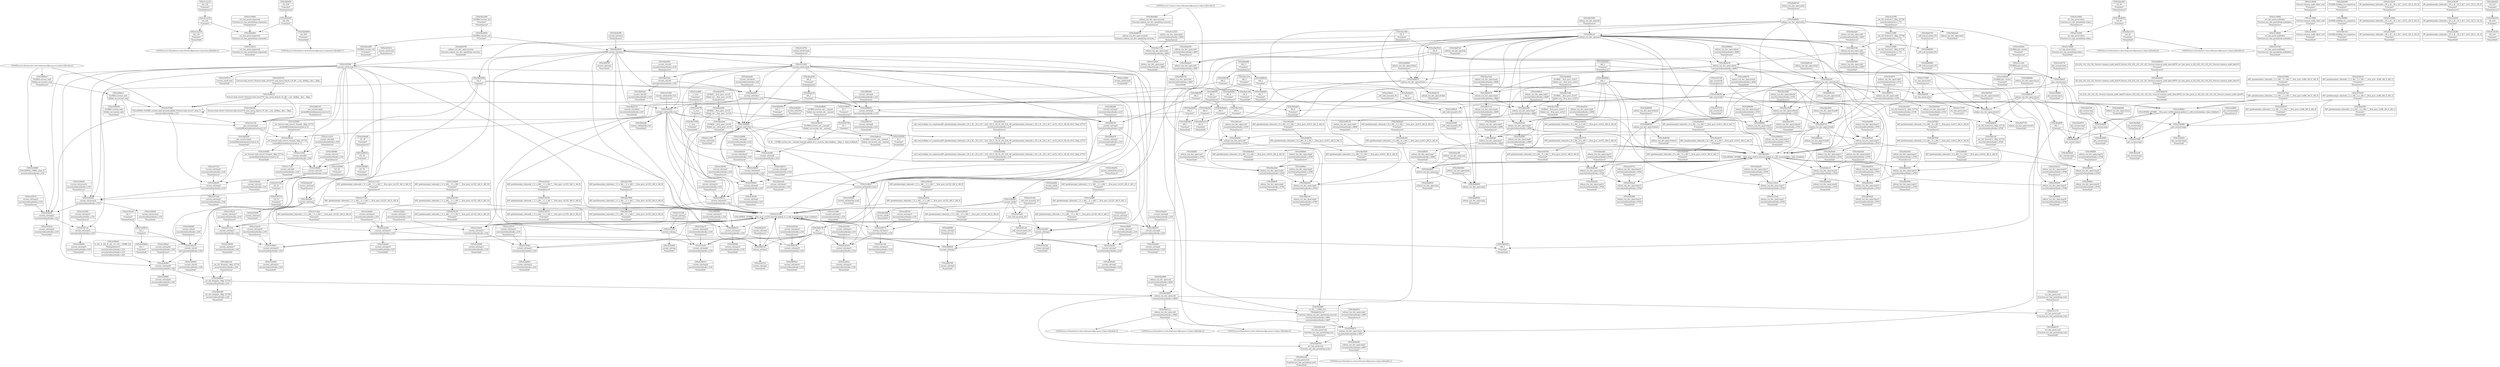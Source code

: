 digraph {
	CE0x3bfc950 [shape=record,shape=Mrecord,label="{CE0x3bfc950|i32_256|*Constant*}"]
	CE0x3be87e0 [shape=record,shape=Mrecord,label="{CE0x3be87e0|selinux_tun_dev_open:bb|*SummSink*}"]
	CE0x3c1b460 [shape=record,shape=Mrecord,label="{CE0x3c1b460|avc_has_perm:tclass|Function::avc_has_perm&Arg::tclass::|*SummSource*}"]
	CE0x3be7c30 [shape=record,shape=Mrecord,label="{CE0x3be7c30|selinux_tun_dev_open:tmp2|security/selinux/hooks.c,4693}"]
	CE0x3c14680 [shape=record,shape=Mrecord,label="{CE0x3c14680|avc_has_perm:auditdata|Function::avc_has_perm&Arg::auditdata::|*SummSource*}"]
	CE0x3be7e80 [shape=record,shape=Mrecord,label="{CE0x3be7e80|GLOBAL:__llvm_gcov_ctr413|Global_var:__llvm_gcov_ctr413}"]
	CE0x3bfb7a0 [shape=record,shape=Mrecord,label="{CE0x3bfb7a0|current_sid:tmp4|security/selinux/hooks.c,218|*SummSink*}"]
	CE0x3c45070 [shape=record,shape=Mrecord,label="{CE0x3c45070|current_sid:tmp22|security/selinux/hooks.c,218|*SummSource*}"]
	CE0x3c333a0 [shape=record,shape=Mrecord,label="{CE0x3c333a0|current_sid:tmp12|security/selinux/hooks.c,218}"]
	CE0x3bfcb20 [shape=record,shape=Mrecord,label="{CE0x3bfcb20|i32_256|*Constant*|*SummSource*}"]
	CE0x3bf7730 [shape=record,shape=Mrecord,label="{CE0x3bf7730|selinux_tun_dev_open:retval.0|*SummSink*}"]
	CE0x3bde1e0 [shape=record,shape=Mrecord,label="{CE0x3bde1e0|_ret_i32_%tmp24,_!dbg_!27742|security/selinux/hooks.c,220|*SummSource*}"]
	CE0x3bfa930 [shape=record,shape=Mrecord,label="{CE0x3bfa930|current_sid:tobool1|security/selinux/hooks.c,218|*SummSource*}"]
	CE0x3bdebc0 [shape=record,shape=Mrecord,label="{CE0x3bdebc0|i64_0|*Constant*}"]
	CE0x3c0a320 [shape=record,shape=Mrecord,label="{CE0x3c0a320|current_sid:tmp2|*SummSource*}"]
	CE0x3c3ac10 [shape=record,shape=Mrecord,label="{CE0x3c3ac10|i64*_getelementptr_inbounds_(_11_x_i64_,_11_x_i64_*___llvm_gcov_ctr125,_i64_0,_i64_10)|*Constant*|*SummSink*}"]
	CE0x3c118e0 [shape=record,shape=Mrecord,label="{CE0x3c118e0|current_sid:call4|security/selinux/hooks.c,218}"]
	CE0x3be2cf0 [shape=record,shape=Mrecord,label="{CE0x3be2cf0|get_current:tmp3|*SummSink*}"]
	CE0x3bf06f0 [shape=record,shape=Mrecord,label="{CE0x3bf06f0|current_sid:tmp3|*SummSource*}"]
	CE0x3c30400 [shape=record,shape=Mrecord,label="{CE0x3c30400|current_sid:tmp|*SummSink*}"]
	CE0x3bd5560 [shape=record,shape=Mrecord,label="{CE0x3bd5560|i32_0|*Constant*}"]
	CE0x3c087e0 [shape=record,shape=Mrecord,label="{CE0x3c087e0|current_sid:tmp13|security/selinux/hooks.c,218|*SummSource*}"]
	CE0x3c45a30 [shape=record,shape=Mrecord,label="{CE0x3c45a30|i32_1|*Constant*|*SummSource*}"]
	CE0x3bfdf60 [shape=record,shape=Mrecord,label="{CE0x3bfdf60|GLOBAL:lockdep_rcu_suspicious|*Constant*}"]
	CE0x3be95a0 [shape=record,shape=Mrecord,label="{CE0x3be95a0|get_current:tmp1|*SummSink*}"]
	CE0x3c06ad0 [shape=record,shape=Mrecord,label="{CE0x3c06ad0|i32_78|*Constant*|*SummSource*}"]
	CE0x3c47270 [shape=record,shape=Mrecord,label="{CE0x3c47270|get_current:bb|*SummSink*}"]
	CE0x3c03860 [shape=record,shape=Mrecord,label="{CE0x3c03860|selinux_tun_dev_open:tmp15|security/selinux/hooks.c,4704|*SummSink*}"]
	CE0x3bd6900 [shape=record,shape=Mrecord,label="{CE0x3bd6900|selinux_tun_dev_open:tmp1}"]
	CE0x3c3b400 [shape=record,shape=Mrecord,label="{CE0x3c3b400|GLOBAL:get_current|*Constant*|*SummSource*}"]
	CE0x3c46db0 [shape=record,shape=Mrecord,label="{CE0x3c46db0|current_sid:tmp24|security/selinux/hooks.c,220}"]
	CE0x3c0c080 [shape=record,shape=Mrecord,label="{CE0x3c0c080|_call_void_mcount()_#3|*SummSink*}"]
	CE0x3c44ef0 [shape=record,shape=Mrecord,label="{CE0x3c44ef0|current_sid:tmp22|security/selinux/hooks.c,218}"]
	CE0x3bf63f0 [shape=record,shape=Mrecord,label="{CE0x3bf63f0|i64_5|*Constant*|*SummSource*}"]
	CE0x3c451e0 [shape=record,shape=Mrecord,label="{CE0x3c451e0|current_sid:tmp23|security/selinux/hooks.c,218}"]
	CE0x3bfa0e0 [shape=record,shape=Mrecord,label="{CE0x3bfa0e0|selinux_tun_dev_open:tmp9|security/selinux/hooks.c,4700}"]
	CE0x3c2bb70 [shape=record,shape=Mrecord,label="{CE0x3c2bb70|current_sid:tmp8|security/selinux/hooks.c,218|*SummSink*}"]
	CE0x3be0880 [shape=record,shape=Mrecord,label="{CE0x3be0880|selinux_tun_dev_open:security|Function::selinux_tun_dev_open&Arg::security::|*SummSource*}"]
	CE0x3bf2a00 [shape=record,shape=Mrecord,label="{CE0x3bf2a00|get_current:tmp4|./arch/x86/include/asm/current.h,14|*SummSink*}"]
	CE0x3c0bb70 [shape=record,shape=Mrecord,label="{CE0x3c0bb70|selinux_tun_dev_open:tobool|security/selinux/hooks.c,4699|*SummSink*}"]
	CE0x3c3bb30 [shape=record,shape=Mrecord,label="{CE0x3c3bb30|_ret_%struct.task_struct*_%tmp4,_!dbg_!27714|./arch/x86/include/asm/current.h,14}"]
	CE0x3c0b250 [shape=record,shape=Mrecord,label="{CE0x3c0b250|current_sid:land.lhs.true2|*SummSource*}"]
	CE0x3bdd370 [shape=record,shape=Mrecord,label="{CE0x3bdd370|selinux_tun_dev_open:tmp4|security/selinux/hooks.c,4699}"]
	CE0x3c44590 [shape=record,shape=Mrecord,label="{CE0x3c44590|i32_22|*Constant*|*SummSource*}"]
	CE0x3c10e90 [shape=record,shape=Mrecord,label="{CE0x3c10e90|i8*_getelementptr_inbounds_(_45_x_i8_,_45_x_i8_*_.str12,_i32_0,_i32_0)|*Constant*|*SummSink*}"]
	CE0x3c158f0 [shape=record,shape=Mrecord,label="{CE0x3c158f0|_ret_i32_%retval.0,_!dbg_!27728|security/selinux/avc.c,775}"]
	CE0x3be5580 [shape=record,shape=Mrecord,label="{CE0x3be5580|selinux_tun_dev_open:bb|*SummSource*}"]
	CE0x3be9000 [shape=record,shape=Mrecord,label="{CE0x3be9000|current_sid:entry}"]
	CE0x3bf9f70 [shape=record,shape=Mrecord,label="{CE0x3bf9f70|selinux_tun_dev_open:call3|security/selinux/hooks.c,4701}"]
	CE0x3be3050 [shape=record,shape=Mrecord,label="{CE0x3be3050|i64*_getelementptr_inbounds_(_9_x_i64_,_9_x_i64_*___llvm_gcov_ctr413,_i64_0,_i64_3)|*Constant*|*SummSink*}"]
	CE0x3bfe860 [shape=record,shape=Mrecord,label="{CE0x3bfe860|current_sid:tmp5|security/selinux/hooks.c,218|*SummSource*}"]
	CE0x3c39fc0 [shape=record,shape=Mrecord,label="{CE0x3c39fc0|current_sid:tmp18|security/selinux/hooks.c,218}"]
	CE0x3bece70 [shape=record,shape=Mrecord,label="{CE0x3bece70|i16_49|*Constant*|*SummSink*}"]
	CE0x3c090c0 [shape=record,shape=Mrecord,label="{CE0x3c090c0|selinux_tun_dev_open:tmp5|security/selinux/hooks.c,4699|*SummSource*}"]
	CE0x3beb420 [shape=record,shape=Mrecord,label="{CE0x3beb420|selinux_tun_dev_open:tmp14|security/selinux/hooks.c,4704|*SummSink*}"]
	CE0x3c47140 [shape=record,shape=Mrecord,label="{CE0x3c47140|get_current:bb|*SummSource*}"]
	CE0x3c3b530 [shape=record,shape=Mrecord,label="{CE0x3c3b530|GLOBAL:get_current|*Constant*|*SummSink*}"]
	CE0x3c16bd0 [shape=record,shape=Mrecord,label="{CE0x3c16bd0|avc_has_perm:auditdata|Function::avc_has_perm&Arg::auditdata::}"]
	CE0x3bf0d70 [shape=record,shape=Mrecord,label="{CE0x3bf0d70|current_sid:tmp6|security/selinux/hooks.c,218}"]
	CE0x3bde8c0 [shape=record,shape=Mrecord,label="{CE0x3bde8c0|i64*_getelementptr_inbounds_(_9_x_i64_,_9_x_i64_*___llvm_gcov_ctr413,_i64_0,_i64_0)|*Constant*|*SummSink*}"]
	CE0x3c052d0 [shape=record,shape=Mrecord,label="{CE0x3c052d0|current_sid:do.end}"]
	CE0x3bdd420 [shape=record,shape=Mrecord,label="{CE0x3bdd420|selinux_tun_dev_open:tmp1|*SummSink*}"]
	CE0x3c07120 [shape=record,shape=Mrecord,label="{CE0x3c07120|current_sid:tmp21|security/selinux/hooks.c,218|*SummSource*}"]
	CE0x5b5ca40 [shape=record,shape=Mrecord,label="{CE0x5b5ca40|avc_has_perm:tsid|Function::avc_has_perm&Arg::tsid::|*SummSink*}"]
	CE0x3c05410 [shape=record,shape=Mrecord,label="{CE0x3c05410|current_sid:do.end|*SummSource*}"]
	CE0x3c114a0 [shape=record,shape=Mrecord,label="{CE0x3c114a0|i64*_getelementptr_inbounds_(_11_x_i64_,_11_x_i64_*___llvm_gcov_ctr125,_i64_0,_i64_9)|*Constant*|*SummSink*}"]
	CE0x3c07a00 [shape=record,shape=Mrecord,label="{CE0x3c07a00|_call_void_mcount()_#3}"]
	CE0x3c0b4d0 [shape=record,shape=Mrecord,label="{CE0x3c0b4d0|GLOBAL:current_task|Global_var:current_task|*SummSink*}"]
	CE0x3beaa80 [shape=record,shape=Mrecord,label="{CE0x3beaa80|current_sid:tobool|security/selinux/hooks.c,218|*SummSource*}"]
	CE0x3c073d0 [shape=record,shape=Mrecord,label="{CE0x3c073d0|current_sid:tmp21|security/selinux/hooks.c,218|*SummSink*}"]
	CE0x3be6270 [shape=record,shape=Mrecord,label="{CE0x3be6270|avc_has_perm:ssid|Function::avc_has_perm&Arg::ssid::|*SummSink*}"]
	CE0x3bebda0 [shape=record,shape=Mrecord,label="{CE0x3bebda0|selinux_tun_dev_open:tmp16|security/selinux/hooks.c,4705|*SummSink*}"]
	CE0x3c09b20 [shape=record,shape=Mrecord,label="{CE0x3c09b20|current_sid:tmp7|security/selinux/hooks.c,218|*SummSink*}"]
	CE0x3bf2210 [shape=record,shape=Mrecord,label="{CE0x3bf2210|current_sid:tmp1|*SummSource*}"]
	CE0x3be8ac0 [shape=record,shape=Mrecord,label="{CE0x3be8ac0|i64*_getelementptr_inbounds_(_9_x_i64_,_9_x_i64_*___llvm_gcov_ctr413,_i64_0,_i64_7)|*Constant*|*SummSource*}"]
	CE0x3c2b990 [shape=record,shape=Mrecord,label="{CE0x3c2b990|current_sid:tmp8|security/selinux/hooks.c,218|*SummSource*}"]
	CE0x3c06c60 [shape=record,shape=Mrecord,label="{CE0x3c06c60|current_sid:tmp21|security/selinux/hooks.c,218}"]
	CE0x3bed500 [shape=record,shape=Mrecord,label="{CE0x3bed500|i16_49|*Constant*}"]
	CE0x3bf0140 [shape=record,shape=Mrecord,label="{CE0x3bf0140|get_current:tmp4|./arch/x86/include/asm/current.h,14|*SummSource*}"]
	CE0x3be9180 [shape=record,shape=Mrecord,label="{CE0x3be9180|i64*_getelementptr_inbounds_(_2_x_i64_,_2_x_i64_*___llvm_gcov_ctr98,_i64_0,_i64_1)|*Constant*|*SummSink*}"]
	"CONST[source:0(mediator),value:2(dynamic)][purpose:{object}][SnkIdx:6]"
	CE0x3be0190 [shape=record,shape=Mrecord,label="{CE0x3be0190|get_current:tmp|*SummSource*}"]
	CE0x3c07580 [shape=record,shape=Mrecord,label="{CE0x3c07580|COLLAPSED:_GCMRE_current_task_external_global_%struct.task_struct*:_elem_0::|security/selinux/hooks.c,218}"]
	CE0x3bd6640 [shape=record,shape=Mrecord,label="{CE0x3bd6640|selinux_tun_dev_open:if.then5}"]
	CE0x3bf54f0 [shape=record,shape=Mrecord,label="{CE0x3bf54f0|current_sid:tmp15|security/selinux/hooks.c,218|*SummSink*}"]
	CE0x3c3b860 [shape=record,shape=Mrecord,label="{CE0x3c3b860|get_current:entry|*SummSink*}"]
	CE0x3be1970 [shape=record,shape=Mrecord,label="{CE0x3be1970|selinux_tun_dev_open:tobool4|security/selinux/hooks.c,4703|*SummSink*}"]
	CE0x3becd40 [shape=record,shape=Mrecord,label="{CE0x3becd40|i16_49|*Constant*|*SummSource*}"]
	CE0x3c0b8e0 [shape=record,shape=Mrecord,label="{CE0x3c0b8e0|current_sid:if.then}"]
	CE0x3c147d0 [shape=record,shape=Mrecord,label="{CE0x3c147d0|avc_has_perm:auditdata|Function::avc_has_perm&Arg::auditdata::|*SummSink*}"]
	CE0x3bf59a0 [shape=record,shape=Mrecord,label="{CE0x3bf59a0|current_sid:tmp16|security/selinux/hooks.c,218|*SummSink*}"]
	CE0x3bdb520 [shape=record,shape=Mrecord,label="{CE0x3bdb520|selinux_tun_dev_open:security|Function::selinux_tun_dev_open&Arg::security::}"]
	CE0x3be4560 [shape=record,shape=Mrecord,label="{CE0x3be4560|current_sid:call|security/selinux/hooks.c,218|*SummSource*}"]
	CE0x3bebef0 [shape=record,shape=Mrecord,label="{CE0x3bebef0|selinux_tun_dev_open:tmp17|security/selinux/hooks.c,4705|*SummSource*}"]
	CE0x3c08770 [shape=record,shape=Mrecord,label="{CE0x3c08770|current_sid:tmp13|security/selinux/hooks.c,218}"]
	CE0x3bdb310 [shape=record,shape=Mrecord,label="{CE0x3bdb310|selinux_tun_dev_open:if.end|*SummSink*}"]
	CE0x3c39cc0 [shape=record,shape=Mrecord,label="{CE0x3c39cc0|current_sid:tmp17|security/selinux/hooks.c,218|*SummSource*}"]
	CE0x3c44710 [shape=record,shape=Mrecord,label="{CE0x3c44710|i32_22|*Constant*|*SummSink*}"]
	CE0x3c312f0 [shape=record,shape=Mrecord,label="{CE0x3c312f0|current_sid:tmp}"]
	CE0x3c44b30 [shape=record,shape=Mrecord,label="{CE0x3c44b30|current_sid:security|security/selinux/hooks.c,218|*SummSource*}"]
	CE0x3bfc870 [shape=record,shape=Mrecord,label="{CE0x3bfc870|selinux_tun_dev_open:call3|security/selinux/hooks.c,4701|*SummSource*}"]
	CE0x3c2afa0 [shape=record,shape=Mrecord,label="{CE0x3c2afa0|i8*_getelementptr_inbounds_(_25_x_i8_,_25_x_i8_*_.str3,_i32_0,_i32_0)|*Constant*}"]
	CE0x3c45d10 [shape=record,shape=Mrecord,label="{CE0x3c45d10|current_sid:sid|security/selinux/hooks.c,220|*SummSink*}"]
	CE0x3bfd7f0 [shape=record,shape=Mrecord,label="{CE0x3bfd7f0|current_sid:entry|*SummSink*}"]
	CE0x3bfb6d0 [shape=record,shape=Mrecord,label="{CE0x3bfb6d0|current_sid:tmp4|security/selinux/hooks.c,218|*SummSource*}"]
	"CONST[source:0(mediator),value:0(static)][purpose:{operation}][SnkIdx:3]"
	CE0x3c2d9b0 [shape=record,shape=Mrecord,label="{CE0x3c2d9b0|get_current:tmp2|*SummSource*}"]
	"CONST[source:0(mediator),value:2(dynamic)][purpose:{object}][SnkIdx:2]"
	CE0x3be5fc0 [shape=record,shape=Mrecord,label="{CE0x3be5fc0|selinux_tun_dev_open:tmp13|security/selinux/hooks.c,4703}"]
	CE0x3bed910 [shape=record,shape=Mrecord,label="{CE0x3bed910|selinux_tun_dev_open:tmp13|security/selinux/hooks.c,4703|*SummSource*}"]
	CE0x3c04700 [shape=record,shape=Mrecord,label="{CE0x3c04700|i8_1|*Constant*}"]
	CE0x3c1b4d0 [shape=record,shape=Mrecord,label="{CE0x3c1b4d0|avc_has_perm:tclass|Function::avc_has_perm&Arg::tclass::|*SummSink*}"]
	CE0x3be27c0 [shape=record,shape=Mrecord,label="{CE0x3be27c0|current_sid:tobool|security/selinux/hooks.c,218|*SummSink*}"]
	CE0x3c1d8c0 [shape=record,shape=Mrecord,label="{CE0x3c1d8c0|current_sid:land.lhs.true2}"]
	CE0x3c09c50 [shape=record,shape=Mrecord,label="{CE0x3c09c50|GLOBAL:current_sid.__warned|Global_var:current_sid.__warned}"]
	CE0x3bfb560 [shape=record,shape=Mrecord,label="{CE0x3bfb560|i64_0|*Constant*}"]
	CE0x3c0bd60 [shape=record,shape=Mrecord,label="{CE0x3c0bd60|get_current:tmp2}"]
	CE0x3c0aa30 [shape=record,shape=Mrecord,label="{CE0x3c0aa30|current_sid:tmp6|security/selinux/hooks.c,218|*SummSource*}"]
	CE0x3c08350 [shape=record,shape=Mrecord,label="{CE0x3c08350|i64*_getelementptr_inbounds_(_11_x_i64_,_11_x_i64_*___llvm_gcov_ctr125,_i64_0,_i64_6)|*Constant*|*SummSink*}"]
	CE0x3c045d0 [shape=record,shape=Mrecord,label="{CE0x3c045d0|current_sid:tmp16|security/selinux/hooks.c,218|*SummSource*}"]
	CE0x3c06bf0 [shape=record,shape=Mrecord,label="{CE0x3c06bf0|current_sid:cred|security/selinux/hooks.c,218}"]
	CE0x3bfb5f0 [shape=record,shape=Mrecord,label="{CE0x3bfb5f0|i64_2|*Constant*}"]
	CE0x3c11cf0 [shape=record,shape=Mrecord,label="{CE0x3c11cf0|current_sid:call4|security/selinux/hooks.c,218|*SummSink*}"]
	CE0x3c448d0 [shape=record,shape=Mrecord,label="{CE0x3c448d0|COLLAPSED:_CMRE:_elem_0::|security/selinux/hooks.c,218}"]
	CE0x3c2b1f0 [shape=record,shape=Mrecord,label="{CE0x3c2b1f0|i8*_getelementptr_inbounds_(_25_x_i8_,_25_x_i8_*_.str3,_i32_0,_i32_0)|*Constant*|*SummSource*}"]
	CE0x3c2c210 [shape=record,shape=Mrecord,label="{CE0x3c2c210|current_sid:tmp1|*SummSink*}"]
	CE0x3c06910 [shape=record,shape=Mrecord,label="{CE0x3c06910|i32_78|*Constant*}"]
	CE0x3be6300 [shape=record,shape=Mrecord,label="{CE0x3be6300|avc_has_perm:tsid|Function::avc_has_perm&Arg::tsid::}"]
	CE0x3c19040 [shape=record,shape=Mrecord,label="{CE0x3c19040|%struct.common_audit_data*_null|*Constant*|*SummSource*}"]
	CE0x3bf79b0 [shape=record,shape=Mrecord,label="{CE0x3bf79b0|i64*_getelementptr_inbounds_(_9_x_i64_,_9_x_i64_*___llvm_gcov_ctr413,_i64_0,_i64_8)|*Constant*|*SummSource*}"]
	CE0x3c190b0 [shape=record,shape=Mrecord,label="{CE0x3c190b0|avc_has_perm:requested|Function::avc_has_perm&Arg::requested::|*SummSource*}"]
	CE0x3be4a30 [shape=record,shape=Mrecord,label="{CE0x3be4a30|selinux_tun_dev_open:tobool|security/selinux/hooks.c,4699}"]
	CE0x3c309f0 [shape=record,shape=Mrecord,label="{CE0x3c309f0|current_sid:tmp9|security/selinux/hooks.c,218}"]
	CE0x3bde290 [shape=record,shape=Mrecord,label="{CE0x3bde290|current_sid:entry|*SummSource*}"]
	CE0x3be7da0 [shape=record,shape=Mrecord,label="{CE0x3be7da0|selinux_tun_dev_open:tmp4|security/selinux/hooks.c,4699|*SummSource*}"]
	CE0x3bf21a0 [shape=record,shape=Mrecord,label="{CE0x3bf21a0|current_sid:tmp1}"]
	CE0x3c1d750 [shape=record,shape=Mrecord,label="{CE0x3c1d750|current_sid:do.body|*SummSource*}"]
	CE0x3c31be0 [shape=record,shape=Mrecord,label="{CE0x3c31be0|current_sid:tmp10|security/selinux/hooks.c,218|*SummSource*}"]
	CE0x3bd99d0 [shape=record,shape=Mrecord,label="{CE0x3bd99d0|_call_void_mcount()_#3|*SummSink*}"]
	CE0x3bf0790 [shape=record,shape=Mrecord,label="{CE0x3bf0790|current_sid:tmp3|*SummSink*}"]
	CE0x4facdc0 [shape=record,shape=Mrecord,label="{CE0x4facdc0|avc_has_perm:ssid|Function::avc_has_perm&Arg::ssid::|*SummSource*}"]
	CE0x3be2690 [shape=record,shape=Mrecord,label="{CE0x3be2690|current_sid:tobool|security/selinux/hooks.c,218}"]
	CE0x3c3b770 [shape=record,shape=Mrecord,label="{CE0x3c3b770|get_current:entry|*SummSource*}"]
	CE0x3c11140 [shape=record,shape=Mrecord,label="{CE0x3c11140|i64*_getelementptr_inbounds_(_11_x_i64_,_11_x_i64_*___llvm_gcov_ctr125,_i64_0,_i64_9)|*Constant*}"]
	CE0x3bde760 [shape=record,shape=Mrecord,label="{CE0x3bde760|_call_void_mcount()_#3|*SummSource*}"]
	CE0x3bdd210 [shape=record,shape=Mrecord,label="{CE0x3bdd210|selinux_tun_dev_open:if.then|*SummSink*}"]
	CE0x3beacc0 [shape=record,shape=Mrecord,label="{CE0x3beacc0|i64_3|*Constant*}"]
	CE0x3bf1680 [shape=record,shape=Mrecord,label="{CE0x3bf1680|_call_void_lockdep_rcu_suspicious(i8*_getelementptr_inbounds_(_25_x_i8_,_25_x_i8_*_.str3,_i32_0,_i32_0),_i32_218,_i8*_getelementptr_inbounds_(_45_x_i8_,_45_x_i8_*_.str12,_i32_0,_i32_0))_#10,_!dbg_!27727|security/selinux/hooks.c,218|*SummSink*}"]
	CE0x3c2e6c0 [shape=record,shape=Mrecord,label="{CE0x3c2e6c0|current_sid:tmp14|security/selinux/hooks.c,218|*SummSink*}"]
	CE0x3be5b50 [shape=record,shape=Mrecord,label="{CE0x3be5b50|i32_(i32,_i32,_i16,_i32,_%struct.common_audit_data*)*_bitcast_(i32_(i32,_i32,_i16,_i32,_%struct.common_audit_data.495*)*_avc_has_perm_to_i32_(i32,_i32,_i16,_i32,_%struct.common_audit_data*)*)|*Constant*}"]
	CE0x3be8a50 [shape=record,shape=Mrecord,label="{CE0x3be8a50|i64*_getelementptr_inbounds_(_9_x_i64_,_9_x_i64_*___llvm_gcov_ctr413,_i64_0,_i64_7)|*Constant*}"]
	CE0x3c2bb00 [shape=record,shape=Mrecord,label="{CE0x3c2bb00|current_sid:tobool1|security/selinux/hooks.c,218}"]
	CE0x3c11510 [shape=record,shape=Mrecord,label="{CE0x3c11510|current_sid:tmp17|security/selinux/hooks.c,218}"]
	CE0x3bf2bc0 [shape=record,shape=Mrecord,label="{CE0x3bf2bc0|GLOBAL:current_task|Global_var:current_task|*SummSource*}"]
	CE0x3c3a780 [shape=record,shape=Mrecord,label="{CE0x3c3a780|i64*_getelementptr_inbounds_(_11_x_i64_,_11_x_i64_*___llvm_gcov_ctr125,_i64_0,_i64_10)|*Constant*}"]
	CE0x3be8020 [shape=record,shape=Mrecord,label="{CE0x3be8020|GLOBAL:__llvm_gcov_ctr413|Global_var:__llvm_gcov_ctr413|*SummSource*}"]
	CE0x3c2e540 [shape=record,shape=Mrecord,label="{CE0x3c2e540|current_sid:tmp14|security/selinux/hooks.c,218|*SummSource*}"]
	CE0x3c0b820 [shape=record,shape=Mrecord,label="{CE0x3c0b820|COLLAPSED:_GCMRE___llvm_gcov_ctr98_internal_global_2_x_i64_zeroinitializer:_elem_0:default:}"]
	CE0x3be04d0 [shape=record,shape=Mrecord,label="{CE0x3be04d0|i64_5|*Constant*}"]
	CE0x3bea5a0 [shape=record,shape=Mrecord,label="{CE0x3bea5a0|GLOBAL:__llvm_gcov_ctr125|Global_var:__llvm_gcov_ctr125|*SummSink*}"]
	CE0x3c06e00 [shape=record,shape=Mrecord,label="{CE0x3c06e00|current_sid:cred|security/selinux/hooks.c,218|*SummSink*}"]
	CE0x3bd5db0 [shape=record,shape=Mrecord,label="{CE0x3bd5db0|selinux_tun_dev_open:tmp1|*SummSource*}"]
	CE0x50e0110 [shape=record,shape=Mrecord,label="{CE0x50e0110|selinux_tun_dev_open:call|security/selinux/hooks.c,4694|*SummSink*}"]
	CE0x3c16b60 [shape=record,shape=Mrecord,label="{CE0x3c16b60|%struct.common_audit_data*_null|*Constant*|*SummSink*}"]
	CE0x3be46f0 [shape=record,shape=Mrecord,label="{CE0x3be46f0|0:_i32,_:_CMRE_0,4_|*MultipleSource*|Function::selinux_tun_dev_open&Arg::security::|security/selinux/hooks.c,4693|security/selinux/hooks.c,4697}"]
	CE0x3c00480 [shape=record,shape=Mrecord,label="{CE0x3c00480|selinux_tun_dev_open:tmp19|security/selinux/hooks.c,4708|*SummSink*}"]
	CE0x3bf5410 [shape=record,shape=Mrecord,label="{CE0x3bf5410|current_sid:tmp15|security/selinux/hooks.c,218}"]
	CE0x3c2e3e0 [shape=record,shape=Mrecord,label="{CE0x3c2e3e0|current_sid:tmp14|security/selinux/hooks.c,218}"]
	CE0x3beea90 [shape=record,shape=Mrecord,label="{CE0x3beea90|current_sid:if.end}"]
	CE0x3bf9fe0 [shape=record,shape=Mrecord,label="{CE0x3bf9fe0|selinux_tun_dev_open:tmp9|security/selinux/hooks.c,4700|*SummSource*}"]
	CE0x3be8d40 [shape=record,shape=Mrecord,label="{CE0x3be8d40|i64*_getelementptr_inbounds_(_9_x_i64_,_9_x_i64_*___llvm_gcov_ctr413,_i64_0,_i64_7)|*Constant*|*SummSink*}"]
	CE0x3c33290 [shape=record,shape=Mrecord,label="{CE0x3c33290|current_sid:tmp11|security/selinux/hooks.c,218|*SummSink*}"]
	CE0x3bd8590 [shape=record,shape=Mrecord,label="{CE0x3bd8590|selinux_tun_dev_open:if.then5|*SummSource*}"]
	CE0x3be0000 [shape=record,shape=Mrecord,label="{CE0x3be0000|get_current:tmp1}"]
	CE0x3be3b00 [shape=record,shape=Mrecord,label="{CE0x3be3b00|selinux_tun_dev_open:if.end6|*SummSource*}"]
	"CONST[source:0(mediator),value:2(dynamic)][purpose:{object}][SnkIdx:5]"
	CE0x3beec00 [shape=record,shape=Mrecord,label="{CE0x3beec00|current_sid:if.end|*SummSource*}"]
	CE0x3bdde70 [shape=record,shape=Mrecord,label="{CE0x3bdde70|selinux_tun_dev_open:if.then}"]
	CE0x3c30c00 [shape=record,shape=Mrecord,label="{CE0x3c30c00|current_sid:tmp9|security/selinux/hooks.c,218|*SummSource*}"]
	CE0x3c45e70 [shape=record,shape=Mrecord,label="{CE0x3c45e70|current_sid:sid|security/selinux/hooks.c,220}"]
	CE0x3bde9f0 [shape=record,shape=Mrecord,label="{CE0x3bde9f0|i64_2|*Constant*|*SummSource*}"]
	CE0x3c32250 [shape=record,shape=Mrecord,label="{CE0x3c32250|i64*_getelementptr_inbounds_(_11_x_i64_,_11_x_i64_*___llvm_gcov_ctr125,_i64_0,_i64_0)|*Constant*}"]
	CE0x3c2e860 [shape=record,shape=Mrecord,label="{CE0x3c2e860|i1_true|*Constant*|*SummSource*}"]
	CE0x3c048d0 [shape=record,shape=Mrecord,label="{CE0x3c048d0|i8_1|*Constant*|*SummSource*}"]
	CE0x3c121a0 [shape=record,shape=Mrecord,label="{CE0x3c121a0|selinux_tun_dev_open:tmp17|security/selinux/hooks.c,4705|*SummSink*}"]
	CE0x3bee980 [shape=record,shape=Mrecord,label="{CE0x3bee980|current_sid:bb|*SummSink*}"]
	CE0x3bef390 [shape=record,shape=Mrecord,label="{CE0x3bef390|selinux_tun_dev_open:tmp6|security/selinux/hooks.c,4699|*SummSink*}"]
	CE0x3bebcc0 [shape=record,shape=Mrecord,label="{CE0x3bebcc0|selinux_tun_dev_open:tmp16|security/selinux/hooks.c,4705}"]
	CE0x3c00550 [shape=record,shape=Mrecord,label="{CE0x3c00550|i64*_getelementptr_inbounds_(_9_x_i64_,_9_x_i64_*___llvm_gcov_ctr413,_i64_0,_i64_6)|*Constant*|*SummSource*}"]
	CE0x3c0b750 [shape=record,shape=Mrecord,label="{CE0x3c0b750|%struct.task_struct*_(%struct.task_struct**)*_asm_movq_%gs:$_1:P_,$0_,_r,im,_dirflag_,_fpsr_,_flags_|*SummSource*}"]
	CE0x3c11310 [shape=record,shape=Mrecord,label="{CE0x3c11310|i64*_getelementptr_inbounds_(_11_x_i64_,_11_x_i64_*___llvm_gcov_ctr125,_i64_0,_i64_9)|*Constant*|*SummSource*}"]
	"CONST[source:0(mediator),value:2(dynamic)][purpose:{subject}][SnkIdx:4]"
	CE0x3bde6b0 [shape=record,shape=Mrecord,label="{CE0x3bde6b0|i64_1|*Constant*|*SummSource*}"]
	CE0x3be19e0 [shape=record,shape=Mrecord,label="{CE0x3be19e0|i64_4|*Constant*}"]
	CE0x3be0070 [shape=record,shape=Mrecord,label="{CE0x3be0070|get_current:tmp1|*SummSource*}"]
	CE0x3bd7f00 [shape=record,shape=Mrecord,label="{CE0x3bd7f00|selinux_tun_dev_open:call2|security/selinux/hooks.c,4697|*SummSink*}"]
	CE0x3bd5090 [shape=record,shape=Mrecord,label="{CE0x3bd5090|i32_256|*Constant*|*SummSink*}"]
	CE0x3bdb7e0 [shape=record,shape=Mrecord,label="{CE0x3bdb7e0|selinux_tun_dev_open:entry|*SummSource*}"]
	CE0x3be7890 [shape=record,shape=Mrecord,label="{CE0x3be7890|i64*_getelementptr_inbounds_(_11_x_i64_,_11_x_i64_*___llvm_gcov_ctr125,_i64_0,_i64_8)|*Constant*}"]
	CE0x3bfbfe0 [shape=record,shape=Mrecord,label="{CE0x3bfbfe0|_ret_i32_%retval.0,_!dbg_!27734|security/selinux/hooks.c,4708}"]
	CE0x3c46ac0 [shape=record,shape=Mrecord,label="{CE0x3c46ac0|get_current:tmp}"]
	CE0x3bec220 [shape=record,shape=Mrecord,label="{CE0x3bec220|i64*_getelementptr_inbounds_(_11_x_i64_,_11_x_i64_*___llvm_gcov_ctr125,_i64_0,_i64_1)|*Constant*|*SummSink*}"]
	CE0x3c0bfe0 [shape=record,shape=Mrecord,label="{CE0x3c0bfe0|_call_void_mcount()_#3|*SummSource*}"]
	CE0x3c3b8f0 [shape=record,shape=Mrecord,label="{CE0x3c3b8f0|_ret_%struct.task_struct*_%tmp4,_!dbg_!27714|./arch/x86/include/asm/current.h,14|*SummSource*}"]
	CE0x3bfc050 [shape=record,shape=Mrecord,label="{CE0x3bfc050|_ret_i32_%retval.0,_!dbg_!27734|security/selinux/hooks.c,4708|*SummSource*}"]
	"CONST[source:0(mediator),value:0(static)][purpose:{operation}][SnkIdx:7]"
	CE0x3c70e50 [shape=record,shape=Mrecord,label="{CE0x3c70e50|i64*_getelementptr_inbounds_(_2_x_i64_,_2_x_i64_*___llvm_gcov_ctr98,_i64_0,_i64_1)|*Constant*}"]
	CE0x3be0240 [shape=record,shape=Mrecord,label="{CE0x3be0240|current_sid:tobool1|security/selinux/hooks.c,218|*SummSink*}"]
	CE0x3be80f0 [shape=record,shape=Mrecord,label="{CE0x3be80f0|selinux_tun_dev_open:tmp11|security/selinux/hooks.c,4703|*SummSource*}"]
	CE0x3bd5ed0 [shape=record,shape=Mrecord,label="{CE0x3bd5ed0|i64*_getelementptr_inbounds_(_9_x_i64_,_9_x_i64_*___llvm_gcov_ctr413,_i64_0,_i64_0)|*Constant*|*SummSource*}"]
	CE0x3c31360 [shape=record,shape=Mrecord,label="{CE0x3c31360|COLLAPSED:_GCMRE___llvm_gcov_ctr125_internal_global_11_x_i64_zeroinitializer:_elem_0:default:}"]
	CE0x3bdbd00 [shape=record,shape=Mrecord,label="{CE0x3bdbd00|selinux_tun_dev_open:return|*SummSink*}"]
	CE0x3c3a430 [shape=record,shape=Mrecord,label="{CE0x3c3a430|current_sid:tmp19|security/selinux/hooks.c,218}"]
	CE0x3c32570 [shape=record,shape=Mrecord,label="{CE0x3c32570|i64*_getelementptr_inbounds_(_11_x_i64_,_11_x_i64_*___llvm_gcov_ctr125,_i64_0,_i64_0)|*Constant*|*SummSink*}"]
	CE0x3bdfb40 [shape=record,shape=Mrecord,label="{CE0x3bdfb40|GLOBAL:current_sid.__warned|Global_var:current_sid.__warned|*SummSource*}"]
	CE0x3c323c0 [shape=record,shape=Mrecord,label="{CE0x3c323c0|i64*_getelementptr_inbounds_(_11_x_i64_,_11_x_i64_*___llvm_gcov_ctr125,_i64_0,_i64_0)|*Constant*|*SummSource*}"]
	CE0x3bdd840 [shape=record,shape=Mrecord,label="{CE0x3bdd840|selinux_tun_dev_open:if.then|*SummSource*}"]
	CE0x3c1a150 [shape=record,shape=Mrecord,label="{CE0x3c1a150|i32_128|*Constant*}"]
	CE0x3be9a10 [shape=record,shape=Mrecord,label="{CE0x3be9a10|i64*_getelementptr_inbounds_(_2_x_i64_,_2_x_i64_*___llvm_gcov_ctr98,_i64_0,_i64_1)|*Constant*|*SummSource*}"]
	CE0x3bde4a0 [shape=record,shape=Mrecord,label="{CE0x3bde4a0|selinux_tun_dev_open:entry|*SummSink*}"]
	CE0x3beda20 [shape=record,shape=Mrecord,label="{CE0x3beda20|selinux_tun_dev_open:tmp13|security/selinux/hooks.c,4703|*SummSink*}"]
	CE0x3bffa00 [shape=record,shape=Mrecord,label="{CE0x3bffa00|i64*_getelementptr_inbounds_(_9_x_i64_,_9_x_i64_*___llvm_gcov_ctr413,_i64_0,_i64_8)|*Constant*|*SummSink*}"]
	CE0x3bfc2d0 [shape=record,shape=Mrecord,label="{CE0x3bfc2d0|current_sid:land.lhs.true|*SummSink*}"]
	CE0x3bf6380 [shape=record,shape=Mrecord,label="{CE0x3bf6380|i64_5|*Constant*|*SummSink*}"]
	CE0x3c3ae70 [shape=record,shape=Mrecord,label="{CE0x3c3ae70|current_sid:tmp20|security/selinux/hooks.c,218|*SummSource*}"]
	CE0x3bd6300 [shape=record,shape=Mrecord,label="{CE0x3bd6300|selinux_tun_dev_open:tmp3|security/selinux/hooks.c,4697|*SummSink*}"]
	CE0x3c0b3b0 [shape=record,shape=Mrecord,label="{CE0x3c0b3b0|current_sid:bb}"]
	CE0x3bf1610 [shape=record,shape=Mrecord,label="{CE0x3bf1610|_call_void_lockdep_rcu_suspicious(i8*_getelementptr_inbounds_(_25_x_i8_,_25_x_i8_*_.str3,_i32_0,_i32_0),_i32_218,_i8*_getelementptr_inbounds_(_45_x_i8_,_45_x_i8_*_.str12,_i32_0,_i32_0))_#10,_!dbg_!27727|security/selinux/hooks.c,218|*SummSource*}"]
	CE0x3bf2ac0 [shape=record,shape=Mrecord,label="{CE0x3bf2ac0|GLOBAL:current_task|Global_var:current_task}"]
	CE0x3bf69d0 [shape=record,shape=Mrecord,label="{CE0x3bf69d0|selinux_tun_dev_open:return|*SummSource*}"]
	CE0x3c45680 [shape=record,shape=Mrecord,label="{CE0x3c45680|current_sid:tmp23|security/selinux/hooks.c,218|*SummSink*}"]
	CE0x3c31d60 [shape=record,shape=Mrecord,label="{CE0x3c31d60|current_sid:tmp10|security/selinux/hooks.c,218|*SummSink*}"]
	CE0x3c06a60 [shape=record,shape=Mrecord,label="{CE0x3c06a60|i32_78|*Constant*|*SummSink*}"]
	CE0x3c3a300 [shape=record,shape=Mrecord,label="{CE0x3c3a300|current_sid:tmp18|security/selinux/hooks.c,218|*SummSink*}"]
	CE0x3c32d20 [shape=record,shape=Mrecord,label="{CE0x3c32d20|current_sid:tmp11|security/selinux/hooks.c,218|*SummSource*}"]
	CE0x3c39d30 [shape=record,shape=Mrecord,label="{CE0x3c39d30|current_sid:tmp17|security/selinux/hooks.c,218|*SummSink*}"]
	CE0x3bf76c0 [shape=record,shape=Mrecord,label="{CE0x3bf76c0|selinux_tun_dev_open:retval.0|*SummSource*}"]
	CE0x3bdfcc0 [shape=record,shape=Mrecord,label="{CE0x3bdfcc0|GLOBAL:current_sid.__warned|Global_var:current_sid.__warned|*SummSink*}"]
	CE0x3bf0540 [shape=record,shape=Mrecord,label="{CE0x3bf0540|current_sid:tmp3}"]
	CE0x3c120c0 [shape=record,shape=Mrecord,label="{CE0x3c120c0|selinux_tun_dev_open:tmp17|security/selinux/hooks.c,4705}"]
	CE0x3be7560 [shape=record,shape=Mrecord,label="{CE0x3be7560|i1_true|*Constant*|*SummSink*}"]
	CE0x3bf5480 [shape=record,shape=Mrecord,label="{CE0x3bf5480|current_sid:tmp15|security/selinux/hooks.c,218|*SummSource*}"]
	CE0x3bfe220 [shape=record,shape=Mrecord,label="{CE0x3bfe220|i32_218|*Constant*}"]
	CE0x3c11e20 [shape=record,shape=Mrecord,label="{CE0x3c11e20|GLOBAL:get_current|*Constant*}"]
	CE0x3c04a50 [shape=record,shape=Mrecord,label="{CE0x3c04a50|i8_1|*Constant*|*SummSink*}"]
	CE0x3c0a390 [shape=record,shape=Mrecord,label="{CE0x3c0a390|current_sid:tmp2|*SummSink*}"]
	CE0x3bfa1a0 [shape=record,shape=Mrecord,label="{CE0x3bfa1a0|selinux_tun_dev_open:tmp9|security/selinux/hooks.c,4700|*SummSink*}"]
	CE0x3c30cd0 [shape=record,shape=Mrecord,label="{CE0x3c30cd0|current_sid:tmp9|security/selinux/hooks.c,218|*SummSink*}"]
	CE0x3beb3b0 [shape=record,shape=Mrecord,label="{CE0x3beb3b0|selinux_tun_dev_open:tmp14|security/selinux/hooks.c,4704|*SummSource*}"]
	CE0x3bf2130 [shape=record,shape=Mrecord,label="{CE0x3bf2130|i64_1|*Constant*}"]
	CE0x3be3710 [shape=record,shape=Mrecord,label="{CE0x3be3710|i64*_getelementptr_inbounds_(_9_x_i64_,_9_x_i64_*___llvm_gcov_ctr413,_i64_0,_i64_6)|*Constant*}"]
	"CONST[source:0(mediator),value:2(dynamic)][purpose:{subject}][SnkIdx:0]"
	CE0x3c1d820 [shape=record,shape=Mrecord,label="{CE0x3c1d820|current_sid:do.body|*SummSink*}"]
	CE0x5b5c930 [shape=record,shape=Mrecord,label="{CE0x5b5c930|avc_has_perm:tsid|Function::avc_has_perm&Arg::tsid::|*SummSource*}"]
	CE0x3bfcd30 [shape=record,shape=Mrecord,label="{CE0x3bfcd30|selinux_tun_dev_open:sid7|security/selinux/hooks.c,4705}"]
	CE0x3c01090 [shape=record,shape=Mrecord,label="{CE0x3c01090|current_sid:land.lhs.true|*SummSource*}"]
	CE0x3be2bf0 [shape=record,shape=Mrecord,label="{CE0x3be2bf0|get_current:tmp3|*SummSource*}"]
	CE0x3bdcbe0 [shape=record,shape=Mrecord,label="{CE0x3bdcbe0|selinux_tun_dev_open:sid1|security/selinux/hooks.c,4697}"]
	CE0x3bfcff0 [shape=record,shape=Mrecord,label="{CE0x3bfcff0|selinux_tun_dev_open:sid7|security/selinux/hooks.c,4705|*SummSink*}"]
	CE0x3bfa590 [shape=record,shape=Mrecord,label="{CE0x3bfa590|i64*_getelementptr_inbounds_(_9_x_i64_,_9_x_i64_*___llvm_gcov_ctr413,_i64_0,_i64_3)|*Constant*|*SummSource*}"]
	CE0x3c17d70 [shape=record,shape=Mrecord,label="{CE0x3c17d70|avc_has_perm:entry|*SummSink*}"]
	CE0x3c00200 [shape=record,shape=Mrecord,label="{CE0x3c00200|selinux_tun_dev_open:tmp19|security/selinux/hooks.c,4708}"]
	CE0x3bf8f40 [shape=record,shape=Mrecord,label="{CE0x3bf8f40|selinux_tun_dev_open:tmp10|security/selinux/hooks.c,4703}"]
	CE0x3c32ac0 [shape=record,shape=Mrecord,label="{CE0x3c32ac0|current_sid:tmp11|security/selinux/hooks.c,218}"]
	CE0x3bef1b0 [shape=record,shape=Mrecord,label="{CE0x3bef1b0|selinux_tun_dev_open:tmp6|security/selinux/hooks.c,4699}"]
	CE0x3bd5bb0 [shape=record,shape=Mrecord,label="{CE0x3bd5bb0|i64_5|*Constant*}"]
	CE0x3c007d0 [shape=record,shape=Mrecord,label="{CE0x3c007d0|i64*_getelementptr_inbounds_(_9_x_i64_,_9_x_i64_*___llvm_gcov_ctr413,_i64_0,_i64_6)|*Constant*|*SummSink*}"]
	CE0x3c2b7d0 [shape=record,shape=Mrecord,label="{CE0x3c2b7d0|0:_i8,_:_GCMR_current_sid.__warned_internal_global_i8_0,_section_.data.unlikely_,_align_1:_elem_0:default:}"]
	CE0x3bd58b0 [shape=record,shape=Mrecord,label="{CE0x3bd58b0|i64_4|*Constant*|*SummSource*}"]
	CE0x3bde550 [shape=record,shape=Mrecord,label="{CE0x3bde550|selinux_tun_dev_open:sid1|security/selinux/hooks.c,4697|*SummSource*}"]
	CE0x3c1c540 [shape=record,shape=Mrecord,label="{CE0x3c1c540|current_sid:if.then|*SummSink*}"]
	CE0x3c072a0 [shape=record,shape=Mrecord,label="{CE0x3c072a0|i32_22|*Constant*}"]
	CE0x3c00f10 [shape=record,shape=Mrecord,label="{CE0x3c00f10|current_sid:land.lhs.true}"]
	CE0x3bdb730 [shape=record,shape=Mrecord,label="{CE0x3bdb730|selinux_tun_dev_open:sid1|security/selinux/hooks.c,4697|*SummSink*}"]
	CE0x3c07690 [shape=record,shape=Mrecord,label="{CE0x3c07690|get_current:tmp3}"]
	CE0x3c45bb0 [shape=record,shape=Mrecord,label="{CE0x3c45bb0|i32_1|*Constant*|*SummSink*}"]
	CE0x3bfe440 [shape=record,shape=Mrecord,label="{CE0x3bfe440|i32_218|*Constant*|*SummSource*}"]
	CE0x3c3b6c0 [shape=record,shape=Mrecord,label="{CE0x3c3b6c0|get_current:entry}"]
	CE0x3c06d60 [shape=record,shape=Mrecord,label="{CE0x3c06d60|current_sid:cred|security/selinux/hooks.c,218|*SummSource*}"]
	CE0x3bdcf50 [shape=record,shape=Mrecord,label="{CE0x3bdcf50|COLLAPSED:_GCMRE___llvm_gcov_ctr413_internal_global_9_x_i64_zeroinitializer:_elem_0:default:}"]
	CE0x3c08220 [shape=record,shape=Mrecord,label="{CE0x3c08220|i64*_getelementptr_inbounds_(_11_x_i64_,_11_x_i64_*___llvm_gcov_ctr125,_i64_0,_i64_6)|*Constant*|*SummSource*}"]
	CE0x3c0abb0 [shape=record,shape=Mrecord,label="{CE0x3c0abb0|current_sid:tmp6|security/selinux/hooks.c,218|*SummSink*}"]
	CE0x3c035a0 [shape=record,shape=Mrecord,label="{CE0x3c035a0|selinux_tun_dev_open:tmp15|security/selinux/hooks.c,4704}"]
	CE0x3be4760 [shape=record,shape=Mrecord,label="{CE0x3be4760|selinux_tun_dev_open:call2|security/selinux/hooks.c,4697}"]
	CE0x3c14760 [shape=record,shape=Mrecord,label="{CE0x3c14760|_ret_i32_%retval.0,_!dbg_!27728|security/selinux/avc.c,775|*SummSource*}"]
	CE0x3bfa4b0 [shape=record,shape=Mrecord,label="{CE0x3bfa4b0|selinux_tun_dev_open:tmp7|security/selinux/hooks.c,4699|*SummSource*}"]
	CE0x3bfdbe0 [shape=record,shape=Mrecord,label="{CE0x3bfdbe0|i64_2|*Constant*}"]
	CE0x3c30b10 [shape=record,shape=Mrecord,label="{CE0x3c30b10|current_sid:tmp10|security/selinux/hooks.c,218}"]
	CE0x3bea260 [shape=record,shape=Mrecord,label="{CE0x3bea260|GLOBAL:__llvm_gcov_ctr125|Global_var:__llvm_gcov_ctr125}"]
	CE0x3be8200 [shape=record,shape=Mrecord,label="{CE0x3be8200|selinux_tun_dev_open:tmp11|security/selinux/hooks.c,4703|*SummSink*}"]
	CE0x3be8350 [shape=record,shape=Mrecord,label="{CE0x3be8350|selinux_tun_dev_open:tmp12|security/selinux/hooks.c,4703}"]
	CE0x3bed0f0 [shape=record,shape=Mrecord,label="{CE0x3bed0f0|i64_1|*Constant*}"]
	CE0x3c2e1d0 [shape=record,shape=Mrecord,label="{CE0x3c2e1d0|current_sid:tmp13|security/selinux/hooks.c,218|*SummSink*}"]
	CE0x3c0b610 [shape=record,shape=Mrecord,label="{CE0x3c0b610|%struct.task_struct*_(%struct.task_struct**)*_asm_movq_%gs:$_1:P_,$0_,_r,im,_dirflag_,_fpsr_,_flags_}"]
	CE0x3c095e0 [shape=record,shape=Mrecord,label="{CE0x3c095e0|_call_void_mcount()_#3}"]
	CE0x3bde810 [shape=record,shape=Mrecord,label="{CE0x3bde810|selinux_tun_dev_open:tmp3|security/selinux/hooks.c,4697|*SummSource*}"]
	CE0x3bf5780 [shape=record,shape=Mrecord,label="{CE0x3bf5780|current_sid:tmp16|security/selinux/hooks.c,218}"]
	CE0x3bdca80 [shape=record,shape=Mrecord,label="{CE0x3bdca80|_ret_i32_%tmp24,_!dbg_!27742|security/selinux/hooks.c,220|*SummSink*}"]
	CE0x3bf6490 [shape=record,shape=Mrecord,label="{CE0x3bf6490|selinux_tun_dev_open:tmp10|security/selinux/hooks.c,4703|*SummSource*}"]
	CE0x3be7e10 [shape=record,shape=Mrecord,label="{CE0x3be7e10|selinux_tun_dev_open:tmp4|security/selinux/hooks.c,4699|*SummSink*}"]
	CE0x3c1c630 [shape=record,shape=Mrecord,label="{CE0x3c1c630|current_sid:do.body}"]
	CE0x3c313d0 [shape=record,shape=Mrecord,label="{CE0x3c313d0|current_sid:tmp|*SummSource*}"]
	CE0x3bdedc0 [shape=record,shape=Mrecord,label="{CE0x3bdedc0|i64_0|*Constant*|*SummSink*}"]
	CE0x3bec8a0 [shape=record,shape=Mrecord,label="{CE0x3bec8a0|selinux_tun_dev_open:tmp8|security/selinux/hooks.c,4700}"]
	CE0x3bf15a0 [shape=record,shape=Mrecord,label="{CE0x3bf15a0|_call_void_lockdep_rcu_suspicious(i8*_getelementptr_inbounds_(_25_x_i8_,_25_x_i8_*_.str3,_i32_0,_i32_0),_i32_218,_i8*_getelementptr_inbounds_(_45_x_i8_,_45_x_i8_*_.str12,_i32_0,_i32_0))_#10,_!dbg_!27727|security/selinux/hooks.c,218}"]
	CE0x3bee8b0 [shape=record,shape=Mrecord,label="{CE0x3bee8b0|current_sid:bb|*SummSource*}"]
	CE0x3be4250 [shape=record,shape=Mrecord,label="{CE0x3be4250|current_sid:call|security/selinux/hooks.c,218}"]
	CE0x3be8510 [shape=record,shape=Mrecord,label="{CE0x3be8510|i32_(i32,_i32,_i16,_i32,_%struct.common_audit_data*)*_bitcast_(i32_(i32,_i32,_i16,_i32,_%struct.common_audit_data.495*)*_avc_has_perm_to_i32_(i32,_i32,_i16,_i32,_%struct.common_audit_data*)*)|*Constant*|*SummSink*}"]
	CE0x3c18f40 [shape=record,shape=Mrecord,label="{CE0x3c18f40|%struct.common_audit_data*_null|*Constant*}"]
	CE0x3bea470 [shape=record,shape=Mrecord,label="{CE0x3bea470|GLOBAL:__llvm_gcov_ctr125|Global_var:__llvm_gcov_ctr125|*SummSource*}"]
	CE0x3bf9b00 [shape=record,shape=Mrecord,label="{CE0x3bf9b00|selinux_tun_dev_open:tmp8|security/selinux/hooks.c,4700|*SummSource*}"]
	CE0x3bebd30 [shape=record,shape=Mrecord,label="{CE0x3bebd30|selinux_tun_dev_open:tmp16|security/selinux/hooks.c,4705|*SummSource*}"]
	CE0x3c2e7f0 [shape=record,shape=Mrecord,label="{CE0x3c2e7f0|i1_true|*Constant*}"]
	CE0x3be9510 [shape=record,shape=Mrecord,label="{CE0x3be9510|i32_0|*Constant*}"]
	"CONST[source:1(input),value:2(dynamic)][purpose:{object}][SrcIdx:3]"
	CE0x3bdd6e0 [shape=record,shape=Mrecord,label="{CE0x3bdd6e0|_ret_i32_%tmp24,_!dbg_!27742|security/selinux/hooks.c,220}"]
	CE0x3bfd2a0 [shape=record,shape=Mrecord,label="{CE0x3bfd2a0|selinux_tun_dev_open:if.end6|*SummSink*}"]
	CE0x3be5eb0 [shape=record,shape=Mrecord,label="{CE0x3be5eb0|selinux_tun_dev_open:tmp12|security/selinux/hooks.c,4703|*SummSource*}"]
	CE0x3c2d440 [shape=record,shape=Mrecord,label="{CE0x3c2d440|current_sid:tmp12|security/selinux/hooks.c,218|*SummSink*}"]
	CE0x3be5930 [shape=record,shape=Mrecord,label="{CE0x3be5930|GLOBAL:current_sid|*Constant*}"]
	CE0x3bd5e60 [shape=record,shape=Mrecord,label="{CE0x3bd5e60|i64*_getelementptr_inbounds_(_9_x_i64_,_9_x_i64_*___llvm_gcov_ctr413,_i64_0,_i64_0)|*Constant*}"]
	CE0x3be1210 [shape=record,shape=Mrecord,label="{CE0x3be1210|i64_0|*Constant*|*SummSource*}"]
	CE0x3c473a0 [shape=record,shape=Mrecord,label="{CE0x3c473a0|i64*_getelementptr_inbounds_(_2_x_i64_,_2_x_i64_*___llvm_gcov_ctr98,_i64_0,_i64_0)|*Constant*}"]
	CE0x3bd8340 [shape=record,shape=Mrecord,label="{CE0x3bd8340|selinux_tun_dev_open:if.then5|*SummSink*}"]
	CE0x3c2bff0 [shape=record,shape=Mrecord,label="{CE0x3c2bff0|i64*_getelementptr_inbounds_(_11_x_i64_,_11_x_i64_*___llvm_gcov_ctr125,_i64_0,_i64_1)|*Constant*}"]
	CE0x3c0a2b0 [shape=record,shape=Mrecord,label="{CE0x3c0a2b0|current_sid:tmp2}"]
	CE0x3bd54a0 [shape=record,shape=Mrecord,label="{CE0x3bd54a0|current_sid:call|security/selinux/hooks.c,218|*SummSink*}"]
	CE0x3be1e80 [shape=record,shape=Mrecord,label="{CE0x3be1e80|i32_0|*Constant*|*SummSink*}"]
	CE0x3bf8ea0 [shape=record,shape=Mrecord,label="{CE0x3bf8ea0|selinux_tun_dev_open:tmp11|security/selinux/hooks.c,4703}"]
	CE0x3bffc90 [shape=record,shape=Mrecord,label="{CE0x3bffc90|selinux_tun_dev_open:tmp18|security/selinux/hooks.c,4708}"]
	CE0x3c33510 [shape=record,shape=Mrecord,label="{CE0x3c33510|current_sid:tmp12|security/selinux/hooks.c,218|*SummSource*}"]
	CE0x3bdd630 [shape=record,shape=Mrecord,label="{CE0x3bdd630|selinux_tun_dev_open:tmp|*SummSink*}"]
	CE0x3c07990 [shape=record,shape=Mrecord,label="{CE0x3c07990|i64*_getelementptr_inbounds_(_2_x_i64_,_2_x_i64_*___llvm_gcov_ctr98,_i64_0,_i64_0)|*Constant*|*SummSource*}"]
	CE0x3bfd9c0 [shape=record,shape=Mrecord,label="{CE0x3bfd9c0|selinux_tun_dev_open:tobool|security/selinux/hooks.c,4699|*SummSource*}"]
	CE0x3c45810 [shape=record,shape=Mrecord,label="{CE0x3c45810|i32_1|*Constant*}"]
	CE0x3c125a0 [shape=record,shape=Mrecord,label="{CE0x3c125a0|selinux_tun_dev_open:tmp2|security/selinux/hooks.c,4693|*SummSink*}"]
	CE0x3c065f0 [shape=record,shape=Mrecord,label="{CE0x3c065f0|_ret_%struct.task_struct*_%tmp4,_!dbg_!27714|./arch/x86/include/asm/current.h,14|*SummSink*}"]
	CE0x3c17d00 [shape=record,shape=Mrecord,label="{CE0x3c17d00|avc_has_perm:entry|*SummSource*}"]
	CE0x3c3a180 [shape=record,shape=Mrecord,label="{CE0x3c3a180|current_sid:tmp18|security/selinux/hooks.c,218|*SummSource*}"]
	CE0x3c07c40 [shape=record,shape=Mrecord,label="{CE0x3c07c40|_call_void_mcount()_#3|*SummSource*}"]
	CE0x3bfbca0 [shape=record,shape=Mrecord,label="{CE0x3bfbca0|selinux_tun_dev_open:bb}"]
	CE0x3c1a230 [shape=record,shape=Mrecord,label="{CE0x3c1a230|i32_128|*Constant*|*SummSink*}"]
	CE0x3c3ab60 [shape=record,shape=Mrecord,label="{CE0x3c3ab60|i64*_getelementptr_inbounds_(_11_x_i64_,_11_x_i64_*___llvm_gcov_ctr125,_i64_0,_i64_10)|*Constant*|*SummSource*}"]
	CE0x3bf6530 [shape=record,shape=Mrecord,label="{CE0x3bf6530|selinux_tun_dev_open:tmp10|security/selinux/hooks.c,4703|*SummSink*}"]
	CE0x3beed90 [shape=record,shape=Mrecord,label="{CE0x3beed90|GLOBAL:current_sid|*Constant*|*SummSink*}"]
	CE0x3bfccc0 [shape=record,shape=Mrecord,label="{CE0x3bfccc0|selinux_tun_dev_open:retval.0}"]
	CE0x3bf6ce0 [shape=record,shape=Mrecord,label="{CE0x3bf6ce0|selinux_tun_dev_open:return}"]
	CE0x3c11b70 [shape=record,shape=Mrecord,label="{CE0x3c11b70|current_sid:call4|security/selinux/hooks.c,218|*SummSource*}"]
	CE0x3c2c390 [shape=record,shape=Mrecord,label="{CE0x3c2c390|i64*_getelementptr_inbounds_(_11_x_i64_,_11_x_i64_*___llvm_gcov_ctr125,_i64_0,_i64_1)|*Constant*|*SummSource*}"]
	CE0x3be5ae0 [shape=record,shape=Mrecord,label="{CE0x3be5ae0|selinux_tun_dev_open:call2|security/selinux/hooks.c,4697|*SummSource*}"]
	CE0x3c1a1c0 [shape=record,shape=Mrecord,label="{CE0x3c1a1c0|i32_128|*Constant*|*SummSource*}"]
	CE0x3c16a10 [shape=record,shape=Mrecord,label="{CE0x3c16a10|avc_has_perm:requested|Function::avc_has_perm&Arg::requested::|*SummSink*}"]
	CE0x3c3ac80 [shape=record,shape=Mrecord,label="{CE0x3c3ac80|current_sid:tmp19|security/selinux/hooks.c,218|*SummSink*}"]
	CE0x3c44bd0 [shape=record,shape=Mrecord,label="{CE0x3c44bd0|current_sid:security|security/selinux/hooks.c,218|*SummSink*}"]
	CE0x3bfe7f0 [shape=record,shape=Mrecord,label="{CE0x3bfe7f0|current_sid:tmp5|security/selinux/hooks.c,218}"]
	CE0x3be7900 [shape=record,shape=Mrecord,label="{CE0x3be7900|i64*_getelementptr_inbounds_(_11_x_i64_,_11_x_i64_*___llvm_gcov_ctr125,_i64_0,_i64_8)|*Constant*|*SummSource*}"]
	CE0x3c4e4b0 [shape=record,shape=Mrecord,label="{CE0x3c4e4b0|%struct.task_struct*_(%struct.task_struct**)*_asm_movq_%gs:$_1:P_,$0_,_r,im,_dirflag_,_fpsr_,_flags_|*SummSink*}"]
	CE0x3bdbf40 [shape=record,shape=Mrecord,label="{CE0x3bdbf40|selinux_tun_dev_open:entry}"]
	CE0x3c10d60 [shape=record,shape=Mrecord,label="{CE0x3c10d60|i8*_getelementptr_inbounds_(_45_x_i8_,_45_x_i8_*_.str12,_i32_0,_i32_0)|*Constant*}"]
	CE0x3be85f0 [shape=record,shape=Mrecord,label="{CE0x3be85f0|avc_has_perm:entry}"]
	CE0x3c0ace0 [shape=record,shape=Mrecord,label="{CE0x3c0ace0|current_sid:tmp7|security/selinux/hooks.c,218}"]
	CE0x3be1660 [shape=record,shape=Mrecord,label="{CE0x3be1660|selinux_tun_dev_open:tobool4|security/selinux/hooks.c,4703|*SummSource*}"]
	CE0x3c0b950 [shape=record,shape=Mrecord,label="{CE0x3c0b950|current_sid:if.then|*SummSource*}"]
	CE0x3bd8010 [shape=record,shape=Mrecord,label="{CE0x3bd8010|i32_(i32,_i32,_i16,_i32,_%struct.common_audit_data*)*_bitcast_(i32_(i32,_i32,_i16,_i32,_%struct.common_audit_data.495*)*_avc_has_perm_to_i32_(i32,_i32,_i16,_i32,_%struct.common_audit_data*)*)|*Constant*|*SummSource*}"]
	CE0x3be9d00 [shape=record,shape=Mrecord,label="{CE0x3be9d00|selinux_tun_dev_open:call|security/selinux/hooks.c,4694}"]
	CE0x3beb340 [shape=record,shape=Mrecord,label="{CE0x3beb340|selinux_tun_dev_open:tmp14|security/selinux/hooks.c,4704}"]
	CE0x3bd6590 [shape=record,shape=Mrecord,label="{CE0x3bd6590|_call_void_mcount()_#3}"]
	CE0x3bdeed0 [shape=record,shape=Mrecord,label="{CE0x3bdeed0|selinux_tun_dev_open:tmp5|security/selinux/hooks.c,4699}"]
	CE0x3bfc8e0 [shape=record,shape=Mrecord,label="{CE0x3bfc8e0|selinux_tun_dev_open:call3|security/selinux/hooks.c,4701|*SummSink*}"]
	"CONST[source:2(external),value:2(dynamic)][purpose:{subject}][SrcIdx:4]"
	CE0x3bef220 [shape=record,shape=Mrecord,label="{CE0x3bef220|selinux_tun_dev_open:tmp6|security/selinux/hooks.c,4699|*SummSource*}"]
	CE0x3c2da20 [shape=record,shape=Mrecord,label="{CE0x3c2da20|get_current:tmp2|*SummSink*}"]
	CE0x3c452e0 [shape=record,shape=Mrecord,label="{CE0x3c452e0|current_sid:tmp22|security/selinux/hooks.c,218|*SummSink*}"]
	CE0x3be9960 [shape=record,shape=Mrecord,label="{CE0x3be9960|selinux_tun_dev_open:call|security/selinux/hooks.c,4694|*SummSource*}"]
	CE0x3c099f0 [shape=record,shape=Mrecord,label="{CE0x3c099f0|current_sid:tmp7|security/selinux/hooks.c,218|*SummSource*}"]
	CE0x3bfe090 [shape=record,shape=Mrecord,label="{CE0x3bfe090|GLOBAL:lockdep_rcu_suspicious|*Constant*|*SummSource*}"]
	CE0x3bde600 [shape=record,shape=Mrecord,label="{CE0x3bde600|avc_has_perm:requested|Function::avc_has_perm&Arg::requested::}"]
	CE0x3c146f0 [shape=record,shape=Mrecord,label="{CE0x3c146f0|_ret_i32_%retval.0,_!dbg_!27728|security/selinux/avc.c,775|*SummSink*}"]
	CE0x3be16d0 [shape=record,shape=Mrecord,label="{CE0x3be16d0|selinux_tun_dev_open:tobool4|security/selinux/hooks.c,4703}"]
	CE0x3c10e20 [shape=record,shape=Mrecord,label="{CE0x3c10e20|i8*_getelementptr_inbounds_(_45_x_i8_,_45_x_i8_*_.str12,_i32_0,_i32_0)|*Constant*|*SummSource*}"]
	CE0x3bdeb00 [shape=record,shape=Mrecord,label="{CE0x3bdeb00|i64_2|*Constant*|*SummSink*}"]
	CE0x3c05200 [shape=record,shape=Mrecord,label="{CE0x3c05200|current_sid:if.end|*SummSink*}"]
	CE0x3c45500 [shape=record,shape=Mrecord,label="{CE0x3c45500|current_sid:tmp23|security/selinux/hooks.c,218|*SummSource*}"]
	CE0x3c0c140 [shape=record,shape=Mrecord,label="{CE0x3c0c140|get_current:tmp4|./arch/x86/include/asm/current.h,14}"]
	CE0x3c3acf0 [shape=record,shape=Mrecord,label="{CE0x3c3acf0|current_sid:tmp20|security/selinux/hooks.c,218}"]
	CE0x3be14b0 [shape=record,shape=Mrecord,label="{CE0x3be14b0|GLOBAL:current_sid|*Constant*|*SummSource*}"]
	CE0x3be67c0 [shape=record,shape=Mrecord,label="{CE0x3be67c0|selinux_tun_dev_open:if.end6}"]
	CE0x3bfefa0 [shape=record,shape=Mrecord,label="{CE0x3bfefa0|selinux_tun_dev_open:tmp7|security/selinux/hooks.c,4699}"]
	CE0x3bfe970 [shape=record,shape=Mrecord,label="{CE0x3bfe970|current_sid:tmp5|security/selinux/hooks.c,218|*SummSink*}"]
	CE0x3c1b360 [shape=record,shape=Mrecord,label="{CE0x3c1b360|avc_has_perm:tclass|Function::avc_has_perm&Arg::tclass::}"]
	CE0x3bed6f0 [shape=record,shape=Mrecord,label="{CE0x3bed6f0|selinux_tun_dev_open:tmp12|security/selinux/hooks.c,4703|*SummSink*}"]
	CE0x3be6700 [shape=record,shape=Mrecord,label="{CE0x3be6700|selinux_tun_dev_open:security|Function::selinux_tun_dev_open&Arg::security::|*SummSink*}"]
	CE0x3be1f80 [shape=record,shape=Mrecord,label="{CE0x3be1f80|i32_0|*Constant*|*SummSource*}"]
	CE0x3be10a0 [shape=record,shape=Mrecord,label="{CE0x3be10a0|GLOBAL:__llvm_gcov_ctr413|Global_var:__llvm_gcov_ctr413|*SummSink*}"]
	CE0x3bffdc0 [shape=record,shape=Mrecord,label="{CE0x3bffdc0|selinux_tun_dev_open:tmp18|security/selinux/hooks.c,4708|*SummSink*}"]
	CE0x3bfb480 [shape=record,shape=Mrecord,label="{CE0x3bfb480|i64_3|*Constant*|*SummSink*}"]
	CE0x3c2b280 [shape=record,shape=Mrecord,label="{CE0x3c2b280|i8*_getelementptr_inbounds_(_25_x_i8_,_25_x_i8_*_.str3,_i32_0,_i32_0)|*Constant*|*SummSink*}"]
	CE0x3bfe100 [shape=record,shape=Mrecord,label="{CE0x3bfe100|GLOBAL:lockdep_rcu_suspicious|*Constant*|*SummSink*}"]
	CE0x3c2d550 [shape=record,shape=Mrecord,label="{CE0x3c2d550|i64*_getelementptr_inbounds_(_11_x_i64_,_11_x_i64_*___llvm_gcov_ctr125,_i64_0,_i64_6)|*Constant*}"]
	CE0x3c3a8b0 [shape=record,shape=Mrecord,label="{CE0x3c3a8b0|current_sid:tmp19|security/selinux/hooks.c,218|*SummSource*}"]
	CE0x3c07ce0 [shape=record,shape=Mrecord,label="{CE0x3c07ce0|_call_void_mcount()_#3|*SummSink*}"]
	CE0x3bdf020 [shape=record,shape=Mrecord,label="{CE0x3bdf020|i64*_getelementptr_inbounds_(_9_x_i64_,_9_x_i64_*___llvm_gcov_ctr413,_i64_0,_i64_3)|*Constant*}"]
	CE0x3bead30 [shape=record,shape=Mrecord,label="{CE0x3bead30|i64_3|*Constant*|*SummSource*}"]
	CE0x3c00310 [shape=record,shape=Mrecord,label="{CE0x3c00310|selinux_tun_dev_open:tmp19|security/selinux/hooks.c,4708|*SummSource*}"]
	CE0x3bffd00 [shape=record,shape=Mrecord,label="{CE0x3bffd00|selinux_tun_dev_open:tmp18|security/selinux/hooks.c,4708|*SummSource*}"]
	CE0x3c17e70 [shape=record,shape=Mrecord,label="{CE0x3c17e70|avc_has_perm:ssid|Function::avc_has_perm&Arg::ssid::}"]
	CE0x3c12530 [shape=record,shape=Mrecord,label="{CE0x3c12530|selinux_tun_dev_open:tmp2|security/selinux/hooks.c,4693|*SummSource*}"]
	CE0x3bff1f0 [shape=record,shape=Mrecord,label="{CE0x3bff1f0|selinux_tun_dev_open:tmp7|security/selinux/hooks.c,4699|*SummSink*}"]
	CE0x3bf7840 [shape=record,shape=Mrecord,label="{CE0x3bf7840|i64*_getelementptr_inbounds_(_9_x_i64_,_9_x_i64_*___llvm_gcov_ctr413,_i64_0,_i64_8)|*Constant*}"]
	CE0x3bdcb30 [shape=record,shape=Mrecord,label="{CE0x3bdcb30|selinux_tun_dev_open:if.end}"]
	CE0x3c3b010 [shape=record,shape=Mrecord,label="{CE0x3c3b010|current_sid:tmp20|security/selinux/hooks.c,218|*SummSink*}"]
	CE0x3bdc920 [shape=record,shape=Mrecord,label="{CE0x3bdc920|i64_1|*Constant*|*SummSink*}"]
	CE0x3bd61a0 [shape=record,shape=Mrecord,label="{CE0x3bd61a0|selinux_tun_dev_open:if.end|*SummSource*}"]
	CE0x3c03710 [shape=record,shape=Mrecord,label="{CE0x3c03710|selinux_tun_dev_open:tmp15|security/selinux/hooks.c,4704|*SummSource*}"]
	CE0x3c46f90 [shape=record,shape=Mrecord,label="{CE0x3c46f90|current_sid:tmp24|security/selinux/hooks.c,220|*SummSink*}"]
	CE0x3c4e870 [shape=record,shape=Mrecord,label="{CE0x3c4e870|i64*_getelementptr_inbounds_(_2_x_i64_,_2_x_i64_*___llvm_gcov_ctr98,_i64_0,_i64_0)|*Constant*|*SummSink*}"]
	CE0x3c09130 [shape=record,shape=Mrecord,label="{CE0x3c09130|selinux_tun_dev_open:tmp5|security/selinux/hooks.c,4699|*SummSink*}"]
	CE0x3bdcc90 [shape=record,shape=Mrecord,label="{CE0x3bdcc90|selinux_tun_dev_open:tmp|*SummSource*}"]
	CE0x3bd5a10 [shape=record,shape=Mrecord,label="{CE0x3bd5a10|i64_4|*Constant*|*SummSink*}"]
	CE0x3c2a380 [shape=record,shape=Mrecord,label="{CE0x3c2a380|current_sid:tmp8|security/selinux/hooks.c,218}"]
	CE0x3c0b2f0 [shape=record,shape=Mrecord,label="{CE0x3c0b2f0|current_sid:land.lhs.true2|*SummSink*}"]
	"CONST[source:0(mediator),value:2(dynamic)][purpose:{object}][SnkIdx:1]"
	CE0x3c44ac0 [shape=record,shape=Mrecord,label="{CE0x3c44ac0|current_sid:security|security/selinux/hooks.c,218}"]
	CE0x3bfc160 [shape=record,shape=Mrecord,label="{CE0x3bfc160|_ret_i32_%retval.0,_!dbg_!27734|security/selinux/hooks.c,4708|*SummSink*}"]
	CE0x3bddb00 [shape=record,shape=Mrecord,label="{CE0x3bddb00|i64_1|*Constant*}"]
	CE0x3c08e50 [shape=record,shape=Mrecord,label="{CE0x3c08e50|get_current:bb}"]
	CE0x3bed080 [shape=record,shape=Mrecord,label="{CE0x3bed080|get_current:tmp|*SummSink*}"]
	CE0x3c10c30 [shape=record,shape=Mrecord,label="{CE0x3c10c30|i32_218|*Constant*|*SummSink*}"]
	CE0x3bfaab0 [shape=record,shape=Mrecord,label="{CE0x3bfaab0|i64_4|*Constant*}"]
	CE0x3c0bdd0 [shape=record,shape=Mrecord,label="{CE0x3c0bdd0|current_sid:sid|security/selinux/hooks.c,220|*SummSource*}"]
	CE0x3bf9cf0 [shape=record,shape=Mrecord,label="{CE0x3bf9cf0|selinux_tun_dev_open:tmp8|security/selinux/hooks.c,4700|*SummSink*}"]
	CE0x3bfcea0 [shape=record,shape=Mrecord,label="{CE0x3bfcea0|selinux_tun_dev_open:sid7|security/selinux/hooks.c,4705|*SummSource*}"]
	CE0x3c05510 [shape=record,shape=Mrecord,label="{CE0x3c05510|current_sid:do.end|*SummSink*}"]
	CE0x3c46ea0 [shape=record,shape=Mrecord,label="{CE0x3c46ea0|current_sid:tmp24|security/selinux/hooks.c,220|*SummSource*}"]
	CE0x3bfb660 [shape=record,shape=Mrecord,label="{CE0x3bfb660|current_sid:tmp4|security/selinux/hooks.c,218}"]
	CE0x3c08be0 [shape=record,shape=Mrecord,label="{CE0x3c08be0|0:_i32,_4:_i32,_8:_i32,_12:_i32,_:_CMRE_4,8_|*MultipleSource*|security/selinux/hooks.c,218|security/selinux/hooks.c,218|security/selinux/hooks.c,220}"]
	CE0x3be9070 [shape=record,shape=Mrecord,label="{CE0x3be9070|selinux_tun_dev_open:tmp3|security/selinux/hooks.c,4697}"]
	CE0x3be7690 [shape=record,shape=Mrecord,label="{CE0x3be7690|i64*_getelementptr_inbounds_(_11_x_i64_,_11_x_i64_*___llvm_gcov_ctr125,_i64_0,_i64_8)|*Constant*|*SummSink*}"]
	CE0x3beb9a0 [shape=record,shape=Mrecord,label="{CE0x3beb9a0|selinux_tun_dev_open:tmp}"]
	CE0x3be0000 -> CE0x3c0b820
	CE0x3be7890 -> CE0x3be7690
	CE0x3c1d8c0 -> CE0x3c2e3e0
	CE0x3bfbca0 -> CE0x3bdcb30
	CE0x3c2d9b0 -> CE0x3c0bd60
	CE0x3bfefa0 -> CE0x3bff1f0
	CE0x3bf6490 -> CE0x3bf8f40
	CE0x3c448d0 -> CE0x3c44ef0
	CE0x3c11b70 -> CE0x3c118e0
	CE0x3be4a30 -> CE0x3bdde70
	CE0x3bfc870 -> CE0x3bf9f70
	CE0x3c3b8f0 -> CE0x3c3bb30
	CE0x3c03710 -> CE0x3c035a0
	CE0x3c46ea0 -> CE0x3c46db0
	CE0x3c333a0 -> CE0x3c31360
	CE0x3c035a0 -> CE0x3c03860
	CE0x3c473a0 -> CE0x3c46ac0
	CE0x3c08e50 -> CE0x3c095e0
	CE0x3bfcd30 -> CE0x3bfcff0
	CE0x3be9510 -> CE0x3bdcbe0
	CE0x3c10e20 -> CE0x3c10d60
	CE0x3c3b6c0 -> CE0x3c3b860
	CE0x3c2d550 -> CE0x3c31360
	CE0x3be9070 -> CE0x3bd6300
	CE0x3c44590 -> CE0x3c072a0
	CE0x3bdcb30 -> CE0x3bdcf50
	CE0x3c00200 -> CE0x3c00480
	CE0x3c44ac0 -> CE0x3c44ef0
	CE0x3c07690 -> CE0x3be2cf0
	CE0x3c45a30 -> CE0x3c45810
	CE0x3bdbf40 -> CE0x3bde4a0
	CE0x3bea260 -> CE0x3c30b10
	CE0x3bdeed0 -> CE0x3bef1b0
	CE0x3bddb00 -> CE0x3bfefa0
	"CONST[source:2(external),value:2(dynamic)][purpose:{subject}][SrcIdx:4]" -> CE0x3c448d0
	CE0x3bf63f0 -> CE0x3bd5bb0
	CE0x3bfaab0 -> CE0x3c309f0
	CE0x3bf2130 -> CE0x3c2e3e0
	CE0x3c3b6c0 -> CE0x3c0b820
	CE0x3c00f10 -> CE0x3c30b10
	CE0x3bd5560 -> CE0x3c06bf0
	"CONST[source:1(input),value:2(dynamic)][purpose:{object}][SrcIdx:3]" -> CE0x3be0880
	CE0x3c0bfe0 -> CE0x3c095e0
	CE0x3beea90 -> CE0x3c31360
	CE0x3bd8590 -> CE0x3bd6640
	CE0x3bde810 -> CE0x3be9070
	CE0x3c08e50 -> CE0x3c07580
	CE0x3bfdbe0 -> CE0x3bdd370
	CE0x3bdd840 -> CE0x3bdde70
	CE0x3c0b3b0 -> CE0x3c0a2b0
	CE0x3c052d0 -> CE0x3c06c60
	CE0x3c30b10 -> CE0x3c31d60
	CE0x3bf8f40 -> CE0x3bf6530
	CE0x3c11140 -> CE0x3c11510
	CE0x3bea260 -> CE0x3bea5a0
	CE0x3be7e80 -> CE0x3bdeed0
	CE0x3be1210 -> CE0x3bfb560
	CE0x3c09c50 -> CE0x3c2a380
	CE0x3bdebc0 -> CE0x3bdeed0
	CE0x3bd61a0 -> CE0x3bdcb30
	CE0x3be9000 -> CE0x3c00f10
	CE0x3c00f10 -> CE0x3c32ac0
	CE0x3bf2130 -> CE0x3c39fc0
	CE0x3c00f10 -> CE0x3c309f0
	CE0x3c190b0 -> CE0x3bde600
	CE0x3be2690 -> CE0x3c0b8e0
	CE0x3c090c0 -> CE0x3bdeed0
	CE0x3c2d550 -> CE0x3c08350
	CE0x3c08be0 -> CE0x3c46db0
	CE0x3c0bdd0 -> CE0x3c45e70
	CE0x3bf5780 -> CE0x3c31360
	CE0x3bfe220 -> CE0x3c10c30
	"CONST[source:2(external),value:2(dynamic)][purpose:{subject}][SrcIdx:4]" -> CE0x3c07580
	CE0x3bfe860 -> CE0x3bfe7f0
	CE0x3c451e0 -> CE0x3c45e70
	CE0x3be9510 -> CE0x3bfcd30
	CE0x3c10d60 -> CE0x3c10e90
	CE0x3bf0d70 -> CE0x3c0ace0
	CE0x3bf9f70 -> CE0x3bfccc0
	CE0x3c45e70 -> CE0x3c46db0
	CE0x3be7c30 -> CE0x3bfcd30
	CE0x3bdbf40 -> CE0x3bdcb30
	CE0x3be5ae0 -> CE0x3be4760
	CE0x3bd5560 -> CE0x3c45e70
	CE0x3c1c630 -> CE0x3c31360
	CE0x3c2b990 -> CE0x3c2a380
	CE0x3c47140 -> CE0x3c08e50
	CE0x3c0a2b0 -> CE0x3c0a390
	CE0x3bd58b0 -> CE0x3bfaab0
	CE0x3c0c140 -> CE0x3bf2a00
	CE0x3bfbca0 -> CE0x3bef1b0
	CE0x3be4a30 -> CE0x3bdcb30
	CE0x3c0b8e0 -> CE0x3bf5410
	CE0x3bf15a0 -> CE0x3bf1680
	CE0x3bf7840 -> CE0x3bffc90
	CE0x3be04d0 -> CE0x3bf6380
	CE0x3c44ef0 -> CE0x3c451e0
	CE0x3c052d0 -> CE0x3c06bf0
	CE0x3c30c00 -> CE0x3c309f0
	CE0x3c32250 -> CE0x3c31360
	CE0x3bdd6e0 -> CE0x3bdca80
	CE0x3c00f10 -> CE0x3c0b8e0
	CE0x3be5b50 -> CE0x3be8510
	CE0x3bdbf40 -> CE0x3bd6900
	CE0x3beea90 -> CE0x3c05200
	CE0x3c2a380 -> CE0x3c2bb70
	CE0x3c39cc0 -> CE0x3c11510
	CE0x3bdf020 -> CE0x3bec8a0
	CE0x3bf2ac0 -> CE0x3c0c140
	CE0x3be16d0 -> CE0x3bd6640
	CE0x3bebcc0 -> CE0x3c120c0
	CE0x3c06c60 -> CE0x3c44ac0
	CE0x3c30b10 -> CE0x3c32ac0
	CE0x3bfcea0 -> CE0x3bfcd30
	CE0x3c045d0 -> CE0x3bf5780
	CE0x3bdebc0 -> CE0x3bf8ea0
	CE0x3bdebc0 -> CE0x3bdedc0
	CE0x3bfc950 -> CE0x3bde600
	CE0x3c0b750 -> CE0x3c0b610
	CE0x3be46f0 -> CE0x3be9070
	CE0x3c32250 -> CE0x3c32570
	CE0x3c00f10 -> CE0x3c2a380
	CE0x3be4250 -> CE0x3be2690
	CE0x3bee8b0 -> CE0x3c0b3b0
	CE0x3be7900 -> CE0x3be7890
	CE0x3c2bff0 -> CE0x3c31360
	CE0x3c0c140 -> CE0x3c3bb30
	CE0x3bec8a0 -> CE0x3bfa0e0
	CE0x3be7890 -> CE0x3bf5410
	CE0x3bfbca0 -> CE0x3be67c0
	CE0x3be0070 -> CE0x3be0000
	CE0x3c44ac0 -> CE0x3c44bd0
	CE0x3bd5ed0 -> CE0x3bd5e60
	CE0x3bf2ac0 -> CE0x3c0b4d0
	CE0x3be8350 -> CE0x3bed6f0
	CE0x3c07120 -> CE0x3c06c60
	CE0x3be4560 -> CE0x3be4250
	CE0x3bfcd30 -> CE0x3be46f0
	CE0x3c052d0 -> CE0x3c3b6c0
	CE0x3c44b30 -> CE0x3c44ac0
	CE0x3be1f80 -> CE0x3bd5560
	CE0x3bfe7f0 -> CE0x3bf0d70
	CE0x3bdcf50 -> CE0x3bec8a0
	CE0x3bfbca0 -> CE0x3bdeed0
	CE0x3c30b10 -> CE0x3c31360
	CE0x3c1d8c0 -> CE0x3c08770
	CE0x3c120c0 -> CE0x3c121a0
	CE0x3bfdbe0 -> CE0x3bdeb00
	CE0x3bf5480 -> CE0x3bf5410
	CE0x3bddb00 -> CE0x3be5fc0
	CE0x3be9510 -> CE0x3be1e80
	CE0x3bdd370 -> CE0x3be7e10
	CE0x3c3b770 -> CE0x3c3b6c0
	CE0x3c3bb30 -> CE0x3c065f0
	CE0x3bf9b00 -> CE0x3bec8a0
	CE0x3bdcb30 -> CE0x3be67c0
	CE0x3c0bd60 -> CE0x3c2da20
	CE0x3c3acf0 -> CE0x3c31360
	CE0x3bf6ce0 -> CE0x3bffc90
	CE0x3bf7840 -> CE0x3bdcf50
	CE0x3bd5e60 -> CE0x3beb9a0
	CE0x3bfbca0 -> CE0x3bd6590
	CE0x3bfb6d0 -> CE0x3bfb660
	CE0x3c0b8e0 -> CE0x3c1c540
	CE0x3bf5410 -> CE0x3bf54f0
	CE0x3c06910 -> CE0x3c06bf0
	CE0x3c0b8e0 -> CE0x3bf5780
	CE0x3bdbf40 -> CE0x3bfbca0
	CE0x3c2d550 -> CE0x3c08770
	CE0x3c39fc0 -> CE0x3c3a300
	CE0x3bfb660 -> CE0x3bfb7a0
	CE0x3bfbca0 -> CE0x3bdde70
	CE0x3be8350 -> CE0x3be5fc0
	CE0x3bdbf40 -> CE0x3beb9a0
	CE0x3bebcc0 -> CE0x3bebda0
	CE0x3be2690 -> CE0x3c00f10
	CE0x3c00f10 -> CE0x3c333a0
	CE0x3bead30 -> CE0x3beacc0
	CE0x3be67c0 -> CE0x3be46f0
	CE0x3c46db0 -> CE0x3c46f90
	CE0x3c19040 -> CE0x3c18f40
	CE0x3c33510 -> CE0x3c333a0
	CE0x3be85f0 -> CE0x3c17d70
	CE0x3be9000 -> CE0x3bfd7f0
	CE0x3be9510 -> CE0x3bfccc0
	CE0x3c07580 -> CE0x3c07580
	CE0x3c2bb00 -> CE0x3c0b8e0
	CE0x3bffc90 -> CE0x3bffdc0
	CE0x3be9510 -> CE0x3be16d0
	CE0x3be9960 -> CE0x3be9d00
	CE0x3be16d0 -> CE0x3be1970
	CE0x3be5fc0 -> CE0x3beda20
	CE0x3bfbca0 -> CE0x3bfefa0
	CE0x3c00f10 -> CE0x3c2bb00
	CE0x3c1d8c0 -> CE0x3c31360
	CE0x3c06bf0 -> CE0x3c06c60
	CE0x3c06bf0 -> CE0x3c06e00
	CE0x3c052d0 -> CE0x3c46db0
	CE0x3beb9a0 -> CE0x3bd6900
	CE0x3c17d00 -> CE0x3be85f0
	CE0x3c3a430 -> CE0x3c3ac80
	CE0x3c1d8c0 -> CE0x3c0b2f0
	CE0x3c0b3b0 -> CE0x3bee980
	CE0x3c052d0 -> CE0x3c118e0
	CE0x3c1b360 -> CE0x3c1b4d0
	CE0x3bd5bb0 -> CE0x3bf8f40
	CE0x3c32ac0 -> CE0x3c333a0
	CE0x3c2e860 -> CE0x3c2e7f0
	CE0x3bfe440 -> CE0x3bfe220
	CE0x5b5c930 -> CE0x3be6300
	CE0x3be5eb0 -> CE0x3be8350
	CE0x3bdcf50 -> CE0x3beb9a0
	CE0x3bf9f70 -> CE0x3be16d0
	CE0x3c0ace0 -> CE0x3c09b20
	CE0x3bde6b0 -> CE0x3bddb00
	CE0x3be5b50 -> CE0x3be85f0
	CE0x3bfccc0 -> CE0x3bf7730
	CE0x3c09c50 -> CE0x3bdfcc0
	CE0x3c3bb30 -> CE0x3c118e0
	CE0x3bd6640 -> CE0x3beb340
	CE0x3c2c390 -> CE0x3c2bff0
	CE0x3c00f10 -> CE0x3c31360
	CE0x3c0b8e0 -> CE0x3c2b7d0
	CE0x3bf7840 -> CE0x3bffa00
	CE0x3bdcb30 -> CE0x3be85f0
	CE0x3bde290 -> CE0x3be9000
	CE0x3becd40 -> CE0x3bed500
	CE0x3be5930 -> CE0x3be9000
	CE0x3c2a380 -> CE0x3c2bb00
	CE0x3c3b6c0 -> CE0x3be0000
	CE0x3c45e70 -> CE0x3c45d10
	CE0x3c09c50 -> CE0x3c2b7d0
	CE0x3c1c630 -> CE0x3be2690
	CE0x3bd58b0 -> CE0x3be19e0
	CE0x3c0b250 -> CE0x3c1d8c0
	CE0x3be4760 -> CE0x3bd7f00
	CE0x3c2bff0 -> CE0x3c0a2b0
	CE0x50e0110 -> "CONST[source:0(mediator),value:2(dynamic)][purpose:{subject}][SnkIdx:0]"
	CE0x3bfe7f0 -> CE0x3c31360
	CE0x3bf63f0 -> CE0x3be04d0
	CE0x3bf06f0 -> CE0x3bf0540
	CE0x3c2e540 -> CE0x3c2e3e0
	CE0x3be9070 -> CE0x3be6300
	CE0x3bd5560 -> CE0x3c44ac0
	CE0x3bef220 -> CE0x3bef1b0
	CE0x3bfefa0 -> CE0x3bdcf50
	CE0x3bfc950 -> CE0x3bd5090
	CE0x3bf0540 -> CE0x3c31360
	CE0x3bde760 -> CE0x3bd6590
	CE0x3bd8010 -> CE0x3be5b50
	CE0x3be9d00 -> CE0x3be46f0
	CE0x3bfb5f0 -> CE0x3bdeb00
	CE0x3bfb5f0 -> CE0x3bfb660
	CE0x3c2e3e0 -> CE0x3c2e6c0
	CE0x3bf2210 -> CE0x3bf21a0
	CE0x3beb3b0 -> CE0x3beb340
	CE0x3bdcb30 -> CE0x3bd6640
	CE0x3beacc0 -> CE0x3bfb480
	CE0x3c07690 -> CE0x3c0b820
	CE0x3c08e50 -> CE0x3c47270
	CE0x3be4a30 -> CE0x3c0bb70
	CE0x3bdcb30 -> CE0x3bf9f70
	CE0x3be04d0 -> CE0x3c309f0
	CE0x3c01090 -> CE0x3c00f10
	CE0x3bf6ce0 -> CE0x3bdcf50
	CE0x3be9000 -> CE0x3c0b8e0
	CE0x3bfcb20 -> CE0x3bfc950
	CE0x3bddb00 -> CE0x3c00200
	CE0x3c3b6c0 -> CE0x3c46ac0
	CE0x3c11510 -> CE0x3c39fc0
	CE0x3c323c0 -> CE0x3c32250
	CE0x3c11510 -> CE0x3c39d30
	CE0x3be4250 -> CE0x3bd54a0
	CE0x3c3a780 -> CE0x3c31360
	CE0x3bdb520 -> CE0x3be7c30
	CE0x3c32d20 -> CE0x3c32ac0
	CE0x3bdcb30 -> CE0x3be8350
	CE0x3c32ac0 -> CE0x3c33290
	CE0x3c473a0 -> CE0x3c0b820
	CE0x3be9510 -> CE0x3be4a30
	CE0x3be19e0 -> CE0x3bf8f40
	CE0x3bdcb30 -> CE0x3be5fc0
	CE0x3be8a50 -> CE0x3be8d40
	CE0x3be8a50 -> CE0x3bdcf50
	CE0x3bdde70 -> CE0x3bec8a0
	CE0x3be1f80 -> CE0x3be9510
	CE0x3c00550 -> CE0x3be3710
	CE0x3bed910 -> CE0x3be5fc0
	CE0x3be0000 -> CE0x3be95a0
	CE0x3c087e0 -> CE0x3c08770
	CE0x3c31360 -> CE0x3c0a2b0
	CE0x3bffd00 -> CE0x3bffc90
	CE0x3be9000 -> CE0x3c0b3b0
	CE0x3c0b950 -> CE0x3c0b8e0
	CE0x3bdb520 -> CE0x3be6700
	CE0x3be3710 -> CE0x3beb340
	CE0x3c18f40 -> CE0x3c16bd0
	CE0x3be0190 -> CE0x3c46ac0
	CE0x3bdbf40 -> CE0x3bd6640
	CE0x3bdcf50 -> CE0x3bebcc0
	CE0x3c00f10 -> CE0x3c1d8c0
	CE0x3bdcb30 -> CE0x3bf8ea0
	CE0x3bddb00 -> CE0x3bdd370
	CE0x3c158f0 -> CE0x3be4760
	CE0x3bddb00 -> CE0x3c035a0
	CE0x3c07580 -> CE0x3c06c60
	CE0x3c07580 -> CE0x3c0c140
	CE0x3bf2130 -> CE0x3c3acf0
	CE0x3c313d0 -> CE0x3c312f0
	CE0x3be4760 -> CE0x3bfccc0
	CE0x3be9000 -> CE0x3c312f0
	CE0x3bfa0e0 -> CE0x3bfa1a0
	CE0x3bef1b0 -> CE0x3bef390
	CE0x3be7890 -> CE0x3c31360
	CE0x3bf9fe0 -> CE0x3bfa0e0
	CE0x3bfbca0 -> CE0x3be9000
	CE0x3c1c630 -> CE0x3c1d8c0
	CE0x3bdcf50 -> CE0x3bffc90
	CE0x3bf76c0 -> CE0x3bfccc0
	CE0x3c11e20 -> CE0x3c3b530
	CE0x3bfbca0 -> CE0x3be9d00
	CE0x3c70e50 -> CE0x3c0b820
	CE0x3c45070 -> CE0x3c44ef0
	CE0x3bfa590 -> CE0x3bdf020
	CE0x3c00310 -> CE0x3c00200
	CE0x3c2bff0 -> CE0x3bec220
	CE0x3c00200 -> CE0x3bdcf50
	CE0x3c0b820 -> CE0x3c46ac0
	CE0x3bec8a0 -> CE0x3bf9cf0
	CE0x3c052d0 -> CE0x3c05510
	CE0x3be4a30 -> CE0x3bdd370
	CE0x3bf6ce0 -> CE0x3bdbd00
	CE0x3c052d0 -> CE0x3c451e0
	CE0x3bdeed0 -> CE0x3c09130
	CE0x3bf0540 -> CE0x3bf0790
	CE0x3be9000 -> CE0x3c1d8c0
	CE0x3c07580 -> CE0x3c44ef0
	CE0x3c3a780 -> CE0x3c3a430
	CE0x3c035a0 -> CE0x3bdcf50
	CE0x3bd5e60 -> CE0x3bdcf50
	CE0x3bdf020 -> CE0x3be3050
	CE0x3be8a50 -> CE0x3bebcc0
	CE0x3c31360 -> CE0x3c32ac0
	CE0x3c31360 -> CE0x3c3a430
	CE0x3be16d0 -> CE0x3bf8f40
	CE0x3c158f0 -> CE0x3bf9f70
	CE0x3c08220 -> CE0x3c2d550
	CE0x3c3a780 -> CE0x3c3ac10
	CE0x3c095e0 -> CE0x3c0c080
	CE0x3bd6300 -> "CONST[source:0(mediator),value:2(dynamic)][purpose:{object}][SnkIdx:1]"
	CE0x3c0b8e0 -> CE0x3bf15a0
	CE0x3c16bd0 -> CE0x3c147d0
	CE0x3bdcf50 -> CE0x3be8350
	CE0x3bfb660 -> CE0x3bfe7f0
	CE0x3be67c0 -> CE0x3c120c0
	CE0x3bde6b0 -> CE0x3bf2130
	CE0x3c1a230 -> "CONST[source:0(mediator),value:0(static)][purpose:{operation}][SnkIdx:3]"
	CE0x3be7da0 -> CE0x3bdd370
	CE0x3beacc0 -> CE0x3bfb660
	CE0x3c31360 -> CE0x3c312f0
	CE0x3c072a0 -> CE0x3c44ac0
	CE0x3bdd370 -> CE0x3bdeed0
	CE0x3c0b3b0 -> CE0x3c31360
	CE0x3c120c0 -> CE0x3bdcf50
	CE0x3bea260 -> CE0x3bfe7f0
	CE0x3be2690 -> CE0x3be27c0
	CE0x3c07990 -> CE0x3c473a0
	CE0x3c0aa30 -> CE0x3bf0d70
	CE0x3bf1610 -> CE0x3bf15a0
	CE0x3bfdf60 -> CE0x3bfe100
	CE0x3be3710 -> CE0x3c007d0
	CE0x3bde9f0 -> CE0x3bfdbe0
	CE0x3beea90 -> CE0x3c39fc0
	CE0x3c052d0 -> CE0x3c3acf0
	CE0x3c31be0 -> CE0x3c30b10
	CE0x3c70e50 -> CE0x3be9180
	CE0x3c07a00 -> CE0x3c07ce0
	CE0x3bfb560 -> CE0x3bdedc0
	CE0x3c14760 -> CE0x3c158f0
	CE0x3bed500 -> CE0x3c1b360
	CE0x3c2bb00 -> CE0x3c309f0
	CE0x3bd6590 -> CE0x3bd99d0
	CE0x3c473a0 -> CE0x3c4e870
	CE0x3c0b820 -> CE0x3c0bd60
	CE0x3be9d00 -> CE0x50e0110
	CE0x3be7c30 -> CE0x3bdcbe0
	CE0x3bde6b0 -> CE0x3bed0f0
	CE0x3c052d0 -> CE0x3c44ef0
	CE0x3bece70 -> "CONST[source:0(mediator),value:2(dynamic)][purpose:{object}][SnkIdx:2]"
	CE0x3c11140 -> CE0x3c31360
	CE0x3c309f0 -> CE0x3c30cd0
	CE0x3c2e7f0 -> CE0x3c0b8e0
	CE0x3c158f0 -> CE0x3c146f0
	CE0x3c05410 -> CE0x3c052d0
	CE0x3bebd30 -> CE0x3bebcc0
	CE0x3bf2130 -> CE0x3bf5780
	CE0x3beb9a0 -> CE0x3bdd630
	CE0x3c08770 -> CE0x3c2e3e0
	CE0x3be9a10 -> CE0x3c70e50
	CE0x3c0b3b0 -> CE0x3bf0540
	CE0x3bdb7e0 -> CE0x3bdbf40
	CE0x3c1c630 -> CE0x3bf0d70
	CE0x3c31360 -> CE0x3c11510
	CE0x3be5930 -> CE0x3beed90
	CE0x3c0b610 -> CE0x3c07580
	CE0x3c1d750 -> CE0x3c1c630
	CE0x3c06c60 -> CE0x3c073d0
	CE0x3bf5780 -> CE0x3bf59a0
	CE0x3bf2130 -> CE0x3bf0540
	CE0x3bd5090 -> "CONST[source:0(mediator),value:0(static)][purpose:{operation}][SnkIdx:7]"
	CE0x3c1c630 -> CE0x3bfb660
	CE0x3c072a0 -> CE0x3c44710
	CE0x3be4a30 -> CE0x3bd6640
	CE0x3c3ab60 -> CE0x3c3a780
	CE0x3bdcb30 -> CE0x3bdb310
	CE0x3bdcf50 -> CE0x3bef1b0
	CE0x3bebef0 -> CE0x3c120c0
	CE0x3bf2ac0 -> CE0x3c07580
	CE0x3bddb00 -> CE0x3bdc920
	CE0x3c1c630 -> CE0x3c1d820
	CE0x3c39fc0 -> CE0x3c31360
	CE0x3bfbca0 -> CE0x3be4a30
	CE0x3bfa930 -> CE0x3c2bb00
	CE0x3c1c630 -> CE0x3be4250
	CE0x3bfbca0 -> CE0x3be87e0
	CE0x3bd5bb0 -> CE0x3bf6380
	CE0x3bdbf40 -> CE0x3bdde70
	CE0x3c2e7f0 -> CE0x3be7560
	CE0x3c06ad0 -> CE0x3c06910
	CE0x3be9000 -> CE0x3c052d0
	CE0x3be14b0 -> CE0x3be5930
	CE0x3beb340 -> CE0x3beb420
	CE0x3c31360 -> CE0x3bf0d70
	CE0x3be2690 -> CE0x3bfb660
	CE0x3be6300 -> CE0x5b5ca40
	CE0x3be1210 -> CE0x3bdebc0
	CE0x3c0a320 -> CE0x3c0a2b0
	CE0x3be9000 -> CE0x3c31360
	CE0x3bde9f0 -> CE0x3bfb5f0
	CE0x3be4a30 -> CE0x3be67c0
	CE0x3c70e50 -> CE0x3c0bd60
	CE0x3bf8ea0 -> CE0x3bdcf50
	CE0x3be8ac0 -> CE0x3be8a50
	CE0x3be7c30 -> CE0x3c125a0
	CE0x3bece70 -> "CONST[source:0(mediator),value:2(dynamic)][purpose:{object}][SnkIdx:6]"
	CE0x3bfe090 -> CE0x3bfdf60
	CE0x3bdcb30 -> CE0x3be16d0
	CE0x3bf8f40 -> CE0x3bf8ea0
	CE0x3bfbfe0 -> CE0x3bfc160
	CE0x3c2afa0 -> CE0x3c2b280
	CE0x3bd6900 -> CE0x3bdcf50
	CE0x3bf69d0 -> CE0x3bf6ce0
	CE0x3c0b610 -> CE0x3c0c140
	CE0x3be7e80 -> CE0x3be10a0
	CE0x3c118e0 -> CE0x3c11cf0
	CE0x3bf9f70 -> CE0x3bfc8e0
	CE0x3bd5560 -> CE0x3be2690
	CE0x3beaa80 -> CE0x3be2690
	CE0x3bdde70 -> CE0x3bfa0e0
	CE0x3c0ace0 -> CE0x3c31360
	CE0x3bdde70 -> CE0x3bdcf50
	CE0x3be4760 -> CE0x3be4a30
	CE0x4facdc0 -> CE0x3c17e70
	CE0x3c06910 -> CE0x3c06a60
	CE0x3c1c630 -> CE0x3c00f10
	CE0x3c3b400 -> CE0x3c11e20
	CE0x3c12530 -> CE0x3be7c30
	CE0x3c2bb00 -> CE0x3c1d8c0
	CE0x3bef1b0 -> CE0x3bfefa0
	CE0x3bfaab0 -> CE0x3bd5a10
	CE0x3beec00 -> CE0x3beea90
	CE0x3be67c0 -> CE0x3bdcf50
	CE0x3be3710 -> CE0x3bdcf50
	CE0x3c1a150 -> CE0x3c1a230
	CE0x3c08e50 -> CE0x3c0bd60
	CE0x3c3b6c0 -> CE0x3c08e50
	CE0x3bf2130 -> CE0x3bf21a0
	CE0x3c04700 -> CE0x3c04a50
	CE0x3c099f0 -> CE0x3c0ace0
	CE0x3c0b3b0 -> CE0x3c07a00
	CE0x3bdcbe0 -> CE0x3be9070
	CE0x3c3ae70 -> CE0x3c3acf0
	CE0x3c17e70 -> CE0x3be6270
	CE0x3bed0f0 -> CE0x3be0000
	CE0x3c11310 -> CE0x3c11140
	CE0x3c2e3e0 -> CE0x3c31360
	CE0x3c2b7d0 -> CE0x3c2a380
	CE0x3c1c630 -> CE0x3c0ace0
	CE0x3bfbca0 -> CE0x3bdcf50
	CE0x3be9d00 -> CE0x3c17e70
	CE0x3c1a150 -> CE0x3bde600
	CE0x3c32250 -> CE0x3c312f0
	CE0x3bfb560 -> CE0x3c30b10
	CE0x3be19e0 -> CE0x3bd5a10
	CE0x3c451e0 -> CE0x3c45680
	CE0x3c2bb00 -> CE0x3be0240
	CE0x3bde550 -> CE0x3bdcbe0
	CE0x3c04700 -> CE0x3c2b7d0
	CE0x3bf21a0 -> CE0x3c2c210
	CE0x3bdbf40 -> CE0x3bdcf50
	CE0x3bdcbe0 -> CE0x3bdb730
	CE0x3bf2130 -> CE0x3c333a0
	CE0x3c048d0 -> CE0x3c04700
	CE0x3c46ac0 -> CE0x3bed080
	CE0x3bd5e60 -> CE0x3bde8c0
	CE0x3be67c0 -> CE0x3bfcd30
	CE0x3bf5410 -> CE0x3bf5780
	CE0x3bf2130 -> CE0x3bdc920
	CE0x3c0b610 -> CE0x3c4e4b0
	CE0x3bfbca0 -> CE0x3bd6640
	CE0x3bf21a0 -> CE0x3c31360
	CE0x3be2bf0 -> CE0x3c07690
	CE0x3bddb00 -> CE0x3c120c0
	CE0x3bdbf40 -> CE0x3be67c0
	CE0x3c46db0 -> CE0x3bdd6e0
	CE0x3c31360 -> CE0x3bf5410
	CE0x3bea470 -> CE0x3bea260
	CE0x3bf6ce0 -> CE0x3bfbfe0
	CE0x3c08770 -> CE0x3c2e1d0
	CE0x3bfbca0 -> CE0x3bdcbe0
	CE0x3be16d0 -> CE0x3be67c0
	CE0x3be9000 -> CE0x3bf21a0
	CE0x3bed0f0 -> CE0x3c07690
	CE0x3be80f0 -> CE0x3bf8ea0
	CE0x3c3a8b0 -> CE0x3c3a430
	CE0x3c1d8c0 -> CE0x3c0b8e0
	CE0x3c052d0 -> CE0x3c3a430
	CE0x3bf6ce0 -> CE0x3bfccc0
	CE0x3bddb00 -> CE0x3bfa0e0
	CE0x3c06d60 -> CE0x3c06bf0
	CE0x3c11140 -> CE0x3c114a0
	CE0x3bfd9c0 -> CE0x3be4a30
	CE0x3bde600 -> CE0x3c16a10
	CE0x3bfccc0 -> CE0x3bfbfe0
	CE0x3beea90 -> CE0x3c11510
	CE0x3bf8ea0 -> CE0x3be8350
	CE0x3bed0f0 -> CE0x3bdc920
	CE0x3be8020 -> CE0x3be7e80
	CE0x3c14680 -> CE0x3c16bd0
	CE0x3c08e50 -> CE0x3c0b820
	CE0x3c052d0 -> CE0x3c45e70
	CE0x3bdf020 -> CE0x3bdcf50
	CE0x3bfbca0 -> CE0x3be4760
	CE0x3be9000 -> CE0x3c1c630
	CE0x3bd5560 -> CE0x3be1e80
	CE0x3c45810 -> CE0x3c45bb0
	CE0x3c44ef0 -> CE0x3c452e0
	CE0x3c309f0 -> CE0x3c30b10
	CE0x3bd6640 -> CE0x3bd8340
	CE0x3be1660 -> CE0x3be16d0
	CE0x3bfa0e0 -> CE0x3bdcf50
	CE0x3c08e50 -> CE0x3c3bb30
	CE0x3bd5db0 -> CE0x3bd6900
	CE0x3bfc050 -> CE0x3bfbfe0
	CE0x3c3acf0 -> CE0x3c3b010
	CE0x3c11e20 -> CE0x3c3b6c0
	CE0x3c052d0 -> CE0x3bdd6e0
	CE0x3c0a2b0 -> CE0x3bf0540
	CE0x3c1c630 -> CE0x3bfe7f0
	CE0x3bfbca0 -> CE0x3bdd370
	CE0x3beb340 -> CE0x3c035a0
	CE0x3bd6640 -> CE0x3bdcf50
	CE0x3c0b8e0 -> CE0x3c31360
	CE0x3be5580 -> CE0x3bfbca0
	CE0x3bdcc90 -> CE0x3beb9a0
	CE0x3bd6640 -> CE0x3c035a0
	CE0x50e0110 -> "CONST[source:0(mediator),value:2(dynamic)][purpose:{object}][SnkIdx:5]"
	CE0x3bdcf50 -> CE0x3beb340
	CE0x3c0bd60 -> CE0x3c07690
	CE0x3c08e50 -> CE0x3c0c140
	CE0x3bd6900 -> CE0x3bdd420
	CE0x3bf2130 -> CE0x3c0ace0
	CE0x3c2b1f0 -> CE0x3c2afa0
	CE0x3bfbca0 -> CE0x3be85f0
	"CONST[source:2(external),value:2(dynamic)][purpose:{subject}][SrcIdx:4]" -> CE0x3bf2bc0
	CE0x3be7e80 -> CE0x3bf8ea0
	CE0x3bde1e0 -> CE0x3bdd6e0
	CE0x3be67c0 -> CE0x3bfd2a0
	CE0x3bf8ea0 -> CE0x3be8200
	CE0x3be2690 -> CE0x3c1d8c0
	CE0x3bed500 -> CE0x3bece70
	CE0x3c3a180 -> CE0x3c39fc0
	CE0x3bf0140 -> CE0x3c0c140
	CE0x3be5fc0 -> CE0x3bdcf50
	CE0x3c1b460 -> CE0x3c1b360
	CE0x3c052d0 -> CE0x3c44ac0
	CE0x3be9000 -> CE0x3beea90
	CE0x3be67c0 -> CE0x3bebcc0
	CE0x3c31360 -> CE0x3c08770
	CE0x3bdbf40 -> CE0x3bf6ce0
	CE0x3c1a1c0 -> CE0x3c1a150
	CE0x50e0110 -> "CONST[source:0(mediator),value:2(dynamic)][purpose:{subject}][SnkIdx:4]"
	CE0x3c07c40 -> CE0x3c07a00
	CE0x3bdd6e0 -> CE0x3be9d00
	CE0x3bf0d70 -> CE0x3c0abb0
	CE0x3bdeed0 -> CE0x3bdcf50
	CE0x3be9d00 -> CE0x3be6300
	"CONST[source:1(input),value:2(dynamic)][purpose:{object}][SrcIdx:3]" -> CE0x3be46f0
	CE0x3be0880 -> CE0x3bdb520
	CE0x3bf79b0 -> CE0x3bf7840
	CE0x3c08e50 -> CE0x3c07690
	CE0x3bfa4b0 -> CE0x3bfefa0
	CE0x3c3a430 -> CE0x3c3acf0
	CE0x3bfbca0 -> CE0x3be9070
	CE0x3bf2bc0 -> CE0x3bf2ac0
	CE0x3bdde70 -> CE0x3bdd210
	CE0x3c18f40 -> CE0x3c16b60
	CE0x3bfb560 -> CE0x3bfe7f0
	CE0x3c312f0 -> CE0x3c30400
	CE0x3be3b00 -> CE0x3be67c0
	CE0x3c333a0 -> CE0x3c2d440
	CE0x3bdfb40 -> CE0x3c09c50
	CE0x3c1c630 -> CE0x3c0b8e0
	CE0x3c45500 -> CE0x3c451e0
	CE0x3bddb00 -> CE0x3bd6900
	CE0x3c118e0 -> CE0x3c06bf0
	CE0x3c46ac0 -> CE0x3be0000
	CE0x3bfe7f0 -> CE0x3bfe970
	CE0x3c052d0 -> CE0x3c31360
	CE0x3bffc90 -> CE0x3c00200
	CE0x3c45810 -> CE0x3c45e70
	CE0x3bfbca0 -> CE0x3be7c30
	CE0x3bdcb30 -> CE0x3bf8f40
	CE0x3c00f10 -> CE0x3bfc2d0
	CE0x3bf6ce0 -> CE0x3c00200
	CE0x3c312f0 -> CE0x3bf21a0
}